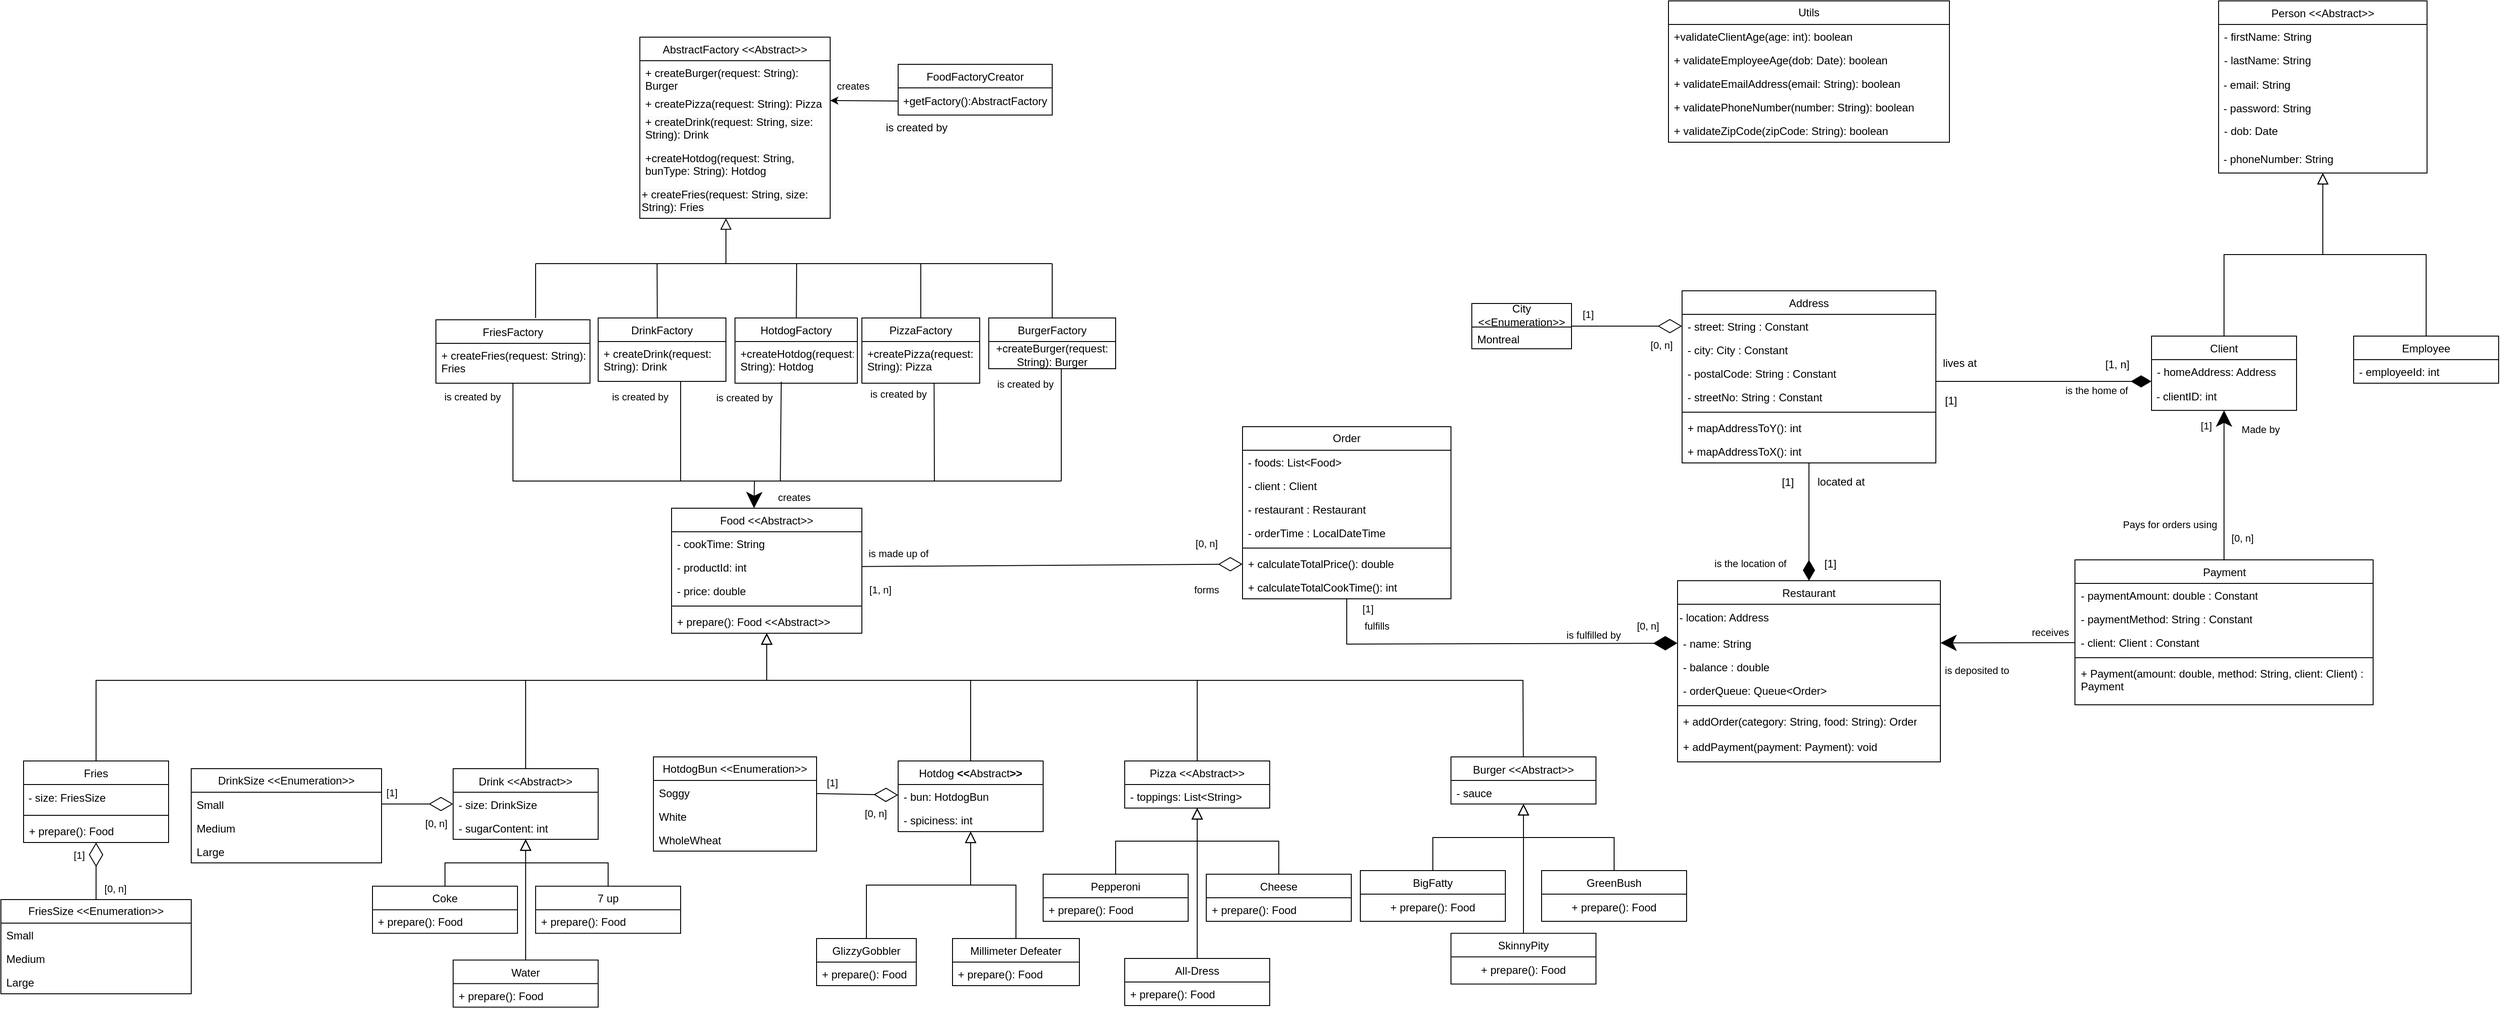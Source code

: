 <mxfile version="24.8.4">
  <diagram id="C5RBs43oDa-KdzZeNtuy" name="Page-1">
    <mxGraphModel dx="3899" dy="738" grid="1" gridSize="10" guides="1" tooltips="1" connect="1" arrows="1" fold="1" page="1" pageScale="1" pageWidth="827" pageHeight="1169" math="0" shadow="0">
      <root>
        <mxCell id="WIyWlLk6GJQsqaUBKTNV-0" />
        <mxCell id="WIyWlLk6GJQsqaUBKTNV-1" parent="WIyWlLk6GJQsqaUBKTNV-0" />
        <mxCell id="zkfFHV4jXpPFQw0GAbJ--0" value="Person &lt;&lt;Abstract&gt;&gt;" style="swimlane;fontStyle=0;align=center;verticalAlign=top;childLayout=stackLayout;horizontal=1;startSize=26;horizontalStack=0;resizeParent=1;resizeLast=0;collapsible=1;marginBottom=0;rounded=0;shadow=0;strokeWidth=1;" parent="WIyWlLk6GJQsqaUBKTNV-1" vertex="1">
          <mxGeometry x="-3" y="10" width="230" height="190" as="geometry">
            <mxRectangle x="230" y="140" width="160" height="26" as="alternateBounds" />
          </mxGeometry>
        </mxCell>
        <mxCell id="zkfFHV4jXpPFQw0GAbJ--1" value="- firstName: String" style="text;align=left;verticalAlign=top;spacingLeft=4;spacingRight=4;overflow=hidden;rotatable=0;points=[[0,0.5],[1,0.5]];portConstraint=eastwest;" parent="zkfFHV4jXpPFQw0GAbJ--0" vertex="1">
          <mxGeometry y="26" width="230" height="26" as="geometry" />
        </mxCell>
        <mxCell id="zkfFHV4jXpPFQw0GAbJ--2" value="- lastName: String" style="text;align=left;verticalAlign=top;spacingLeft=4;spacingRight=4;overflow=hidden;rotatable=0;points=[[0,0.5],[1,0.5]];portConstraint=eastwest;rounded=0;shadow=0;html=0;" parent="zkfFHV4jXpPFQw0GAbJ--0" vertex="1">
          <mxGeometry y="52" width="230" height="26" as="geometry" />
        </mxCell>
        <mxCell id="XoDTWIKJpNxpfKzpVEM2-2" value="&amp;nbsp;- email: String" style="text;html=1;align=left;verticalAlign=middle;whiteSpace=wrap;rounded=0;" parent="zkfFHV4jXpPFQw0GAbJ--0" vertex="1">
          <mxGeometry y="78" width="230" height="30" as="geometry" />
        </mxCell>
        <mxCell id="XoDTWIKJpNxpfKzpVEM2-3" value="&amp;nbsp;- password: String" style="text;html=1;align=left;verticalAlign=middle;whiteSpace=wrap;rounded=0;" parent="zkfFHV4jXpPFQw0GAbJ--0" vertex="1">
          <mxGeometry y="108" width="230" height="22" as="geometry" />
        </mxCell>
        <mxCell id="zkfFHV4jXpPFQw0GAbJ--3" value="- dob: Date" style="text;align=left;verticalAlign=top;spacingLeft=4;spacingRight=4;overflow=hidden;rotatable=0;points=[[0,0.5],[1,0.5]];portConstraint=eastwest;rounded=0;shadow=0;html=0;" parent="zkfFHV4jXpPFQw0GAbJ--0" vertex="1">
          <mxGeometry y="130" width="230" height="30" as="geometry" />
        </mxCell>
        <mxCell id="XoDTWIKJpNxpfKzpVEM2-24" value="&amp;nbsp;- phoneNumber: String" style="text;html=1;align=left;verticalAlign=middle;whiteSpace=wrap;rounded=0;" parent="zkfFHV4jXpPFQw0GAbJ--0" vertex="1">
          <mxGeometry y="160" width="230" height="30" as="geometry" />
        </mxCell>
        <mxCell id="zkfFHV4jXpPFQw0GAbJ--6" value="Client&#xa;" style="swimlane;fontStyle=0;align=center;verticalAlign=top;childLayout=stackLayout;horizontal=1;startSize=26;horizontalStack=0;resizeParent=1;resizeLast=0;collapsible=1;marginBottom=0;rounded=0;shadow=0;strokeWidth=1;" parent="WIyWlLk6GJQsqaUBKTNV-1" vertex="1">
          <mxGeometry x="-77" y="380" width="160" height="82" as="geometry">
            <mxRectangle x="130" y="380" width="160" height="26" as="alternateBounds" />
          </mxGeometry>
        </mxCell>
        <mxCell id="zkfFHV4jXpPFQw0GAbJ--7" value="- homeAddress: Address" style="text;align=left;verticalAlign=top;spacingLeft=4;spacingRight=4;overflow=hidden;rotatable=0;points=[[0,0.5],[1,0.5]];portConstraint=eastwest;" parent="zkfFHV4jXpPFQw0GAbJ--6" vertex="1">
          <mxGeometry y="26" width="160" height="26" as="geometry" />
        </mxCell>
        <mxCell id="XoDTWIKJpNxpfKzpVEM2-16" value="&amp;nbsp;- clientID: int" style="text;html=1;align=left;verticalAlign=middle;whiteSpace=wrap;rounded=0;" parent="zkfFHV4jXpPFQw0GAbJ--6" vertex="1">
          <mxGeometry y="52" width="160" height="30" as="geometry" />
        </mxCell>
        <mxCell id="zkfFHV4jXpPFQw0GAbJ--12" value="" style="endArrow=block;endSize=10;endFill=0;shadow=0;strokeWidth=1;rounded=0;curved=0;edgeStyle=elbowEdgeStyle;elbow=vertical;" parent="WIyWlLk6GJQsqaUBKTNV-1" source="zkfFHV4jXpPFQw0GAbJ--6" target="zkfFHV4jXpPFQw0GAbJ--0" edge="1">
          <mxGeometry width="160" relative="1" as="geometry">
            <mxPoint x="13" y="93" as="sourcePoint" />
            <mxPoint x="13" y="93" as="targetPoint" />
          </mxGeometry>
        </mxCell>
        <mxCell id="zkfFHV4jXpPFQw0GAbJ--13" value="Employee" style="swimlane;fontStyle=0;align=center;verticalAlign=top;childLayout=stackLayout;horizontal=1;startSize=26;horizontalStack=0;resizeParent=1;resizeLast=0;collapsible=1;marginBottom=0;rounded=0;shadow=0;strokeWidth=1;" parent="WIyWlLk6GJQsqaUBKTNV-1" vertex="1">
          <mxGeometry x="146" y="380" width="160" height="52" as="geometry">
            <mxRectangle x="340" y="380" width="170" height="26" as="alternateBounds" />
          </mxGeometry>
        </mxCell>
        <mxCell id="zkfFHV4jXpPFQw0GAbJ--14" value="- employeeId: int" style="text;align=left;verticalAlign=top;spacingLeft=4;spacingRight=4;overflow=hidden;rotatable=0;points=[[0,0.5],[1,0.5]];portConstraint=eastwest;" parent="zkfFHV4jXpPFQw0GAbJ--13" vertex="1">
          <mxGeometry y="26" width="160" height="26" as="geometry" />
        </mxCell>
        <mxCell id="zkfFHV4jXpPFQw0GAbJ--16" value="" style="endArrow=block;endSize=10;endFill=0;shadow=0;strokeWidth=1;rounded=0;curved=0;edgeStyle=elbowEdgeStyle;elbow=vertical;" parent="WIyWlLk6GJQsqaUBKTNV-1" source="zkfFHV4jXpPFQw0GAbJ--13" target="zkfFHV4jXpPFQw0GAbJ--0" edge="1">
          <mxGeometry width="160" relative="1" as="geometry">
            <mxPoint x="23" y="263" as="sourcePoint" />
            <mxPoint x="123" y="161" as="targetPoint" />
          </mxGeometry>
        </mxCell>
        <mxCell id="zkfFHV4jXpPFQw0GAbJ--17" value="Address" style="swimlane;fontStyle=0;align=center;verticalAlign=top;childLayout=stackLayout;horizontal=1;startSize=26;horizontalStack=0;resizeParent=1;resizeLast=0;collapsible=1;marginBottom=0;rounded=0;shadow=0;strokeWidth=1;" parent="WIyWlLk6GJQsqaUBKTNV-1" vertex="1">
          <mxGeometry x="-595" y="330" width="280" height="190" as="geometry">
            <mxRectangle x="550" y="140" width="160" height="26" as="alternateBounds" />
          </mxGeometry>
        </mxCell>
        <mxCell id="zkfFHV4jXpPFQw0GAbJ--18" value="- street: String : Constant" style="text;align=left;verticalAlign=top;spacingLeft=4;spacingRight=4;overflow=hidden;rotatable=0;points=[[0,0.5],[1,0.5]];portConstraint=eastwest;" parent="zkfFHV4jXpPFQw0GAbJ--17" vertex="1">
          <mxGeometry y="26" width="280" height="26" as="geometry" />
        </mxCell>
        <mxCell id="zkfFHV4jXpPFQw0GAbJ--19" value="- city: City : Constant" style="text;align=left;verticalAlign=top;spacingLeft=4;spacingRight=4;overflow=hidden;rotatable=0;points=[[0,0.5],[1,0.5]];portConstraint=eastwest;rounded=0;shadow=0;html=0;" parent="zkfFHV4jXpPFQw0GAbJ--17" vertex="1">
          <mxGeometry y="52" width="280" height="26" as="geometry" />
        </mxCell>
        <mxCell id="zkfFHV4jXpPFQw0GAbJ--21" value="- postalCode: String : Constant" style="text;align=left;verticalAlign=top;spacingLeft=4;spacingRight=4;overflow=hidden;rotatable=0;points=[[0,0.5],[1,0.5]];portConstraint=eastwest;rounded=0;shadow=0;html=0;" parent="zkfFHV4jXpPFQw0GAbJ--17" vertex="1">
          <mxGeometry y="78" width="280" height="26" as="geometry" />
        </mxCell>
        <mxCell id="zkfFHV4jXpPFQw0GAbJ--22" value="- streetNo: String : Constant" style="text;align=left;verticalAlign=top;spacingLeft=4;spacingRight=4;overflow=hidden;rotatable=0;points=[[0,0.5],[1,0.5]];portConstraint=eastwest;rounded=0;shadow=0;html=0;" parent="zkfFHV4jXpPFQw0GAbJ--17" vertex="1">
          <mxGeometry y="104" width="280" height="26" as="geometry" />
        </mxCell>
        <mxCell id="zkfFHV4jXpPFQw0GAbJ--23" value="" style="line;html=1;strokeWidth=1;align=left;verticalAlign=middle;spacingTop=-1;spacingLeft=3;spacingRight=3;rotatable=0;labelPosition=right;points=[];portConstraint=eastwest;" parent="zkfFHV4jXpPFQw0GAbJ--17" vertex="1">
          <mxGeometry y="130" width="280" height="8" as="geometry" />
        </mxCell>
        <mxCell id="zkfFHV4jXpPFQw0GAbJ--24" value="+ mapAddressToY(): int" style="text;align=left;verticalAlign=top;spacingLeft=4;spacingRight=4;overflow=hidden;rotatable=0;points=[[0,0.5],[1,0.5]];portConstraint=eastwest;" parent="zkfFHV4jXpPFQw0GAbJ--17" vertex="1">
          <mxGeometry y="138" width="280" height="26" as="geometry" />
        </mxCell>
        <mxCell id="WuP1_2tCb798RYxcEVrB-0" value="+ mapAddressToX(): int" style="text;align=left;verticalAlign=top;spacingLeft=4;spacingRight=4;overflow=hidden;rotatable=0;points=[[0,0.5],[1,0.5]];portConstraint=eastwest;" parent="zkfFHV4jXpPFQw0GAbJ--17" vertex="1">
          <mxGeometry y="164" width="280" height="26" as="geometry" />
        </mxCell>
        <mxCell id="zkfFHV4jXpPFQw0GAbJ--26" value="" style="endArrow=none;shadow=0;strokeWidth=1;rounded=0;curved=0;endFill=0;edgeStyle=elbowEdgeStyle;elbow=vertical;startSize=20;endSize=20;startArrow=diamondThin;startFill=1;" parent="WIyWlLk6GJQsqaUBKTNV-1" target="zkfFHV4jXpPFQw0GAbJ--21" edge="1">
          <mxGeometry x="0.5" y="41" relative="1" as="geometry">
            <mxPoint x="-77" y="430" as="sourcePoint" />
            <mxPoint x="-257" y="430" as="targetPoint" />
            <mxPoint x="-40" y="32" as="offset" />
          </mxGeometry>
        </mxCell>
        <mxCell id="zkfFHV4jXpPFQw0GAbJ--27" value="[1, n]" style="resizable=0;align=left;verticalAlign=bottom;labelBackgroundColor=none;fontSize=12;" parent="zkfFHV4jXpPFQw0GAbJ--26" connectable="0" vertex="1">
          <mxGeometry x="-1" relative="1" as="geometry">
            <mxPoint x="-53" y="-10" as="offset" />
          </mxGeometry>
        </mxCell>
        <mxCell id="zkfFHV4jXpPFQw0GAbJ--28" value="[1]" style="resizable=0;align=right;verticalAlign=bottom;labelBackgroundColor=none;fontSize=12;" parent="zkfFHV4jXpPFQw0GAbJ--26" connectable="0" vertex="1">
          <mxGeometry x="1" relative="1" as="geometry">
            <mxPoint x="25" y="30" as="offset" />
          </mxGeometry>
        </mxCell>
        <mxCell id="zkfFHV4jXpPFQw0GAbJ--29" value="lives at" style="text;html=1;resizable=0;points=[];;align=center;verticalAlign=middle;labelBackgroundColor=none;rounded=0;shadow=0;strokeWidth=1;fontSize=12;" parent="zkfFHV4jXpPFQw0GAbJ--26" vertex="1" connectable="0">
          <mxGeometry x="0.5" y="49" relative="1" as="geometry">
            <mxPoint x="-34" y="-69" as="offset" />
          </mxGeometry>
        </mxCell>
        <mxCell id="WuP1_2tCb798RYxcEVrB-6" value="is the home of" style="edgeLabel;html=1;align=center;verticalAlign=middle;resizable=0;points=[];" parent="zkfFHV4jXpPFQw0GAbJ--26" vertex="1" connectable="0">
          <mxGeometry x="0.122" y="-2" relative="1" as="geometry">
            <mxPoint x="72" y="12" as="offset" />
          </mxGeometry>
        </mxCell>
        <mxCell id="XoDTWIKJpNxpfKzpVEM2-7" value="&lt;span style=&quot;font-weight: normal;&quot;&gt;Payment&lt;/span&gt;" style="swimlane;fontStyle=1;align=center;verticalAlign=top;childLayout=stackLayout;horizontal=1;startSize=26;horizontalStack=0;resizeParent=1;resizeParentMax=0;resizeLast=0;collapsible=1;marginBottom=0;whiteSpace=wrap;html=1;" parent="WIyWlLk6GJQsqaUBKTNV-1" vertex="1">
          <mxGeometry x="-161.5" y="627" width="329" height="160" as="geometry" />
        </mxCell>
        <mxCell id="XoDTWIKJpNxpfKzpVEM2-8" value="- paymentAmount: double : Constant" style="text;strokeColor=none;fillColor=none;align=left;verticalAlign=top;spacingLeft=4;spacingRight=4;overflow=hidden;rotatable=0;points=[[0,0.5],[1,0.5]];portConstraint=eastwest;whiteSpace=wrap;html=1;" parent="XoDTWIKJpNxpfKzpVEM2-7" vertex="1">
          <mxGeometry y="26" width="329" height="26" as="geometry" />
        </mxCell>
        <mxCell id="WuP1_2tCb798RYxcEVrB-2" value="- paymentMethod: String : Constant" style="text;strokeColor=none;fillColor=none;align=left;verticalAlign=top;spacingLeft=4;spacingRight=4;overflow=hidden;rotatable=0;points=[[0,0.5],[1,0.5]];portConstraint=eastwest;whiteSpace=wrap;html=1;" parent="XoDTWIKJpNxpfKzpVEM2-7" vertex="1">
          <mxGeometry y="52" width="329" height="26" as="geometry" />
        </mxCell>
        <mxCell id="WuP1_2tCb798RYxcEVrB-3" value="- client: Client : Constant" style="text;strokeColor=none;fillColor=none;align=left;verticalAlign=top;spacingLeft=4;spacingRight=4;overflow=hidden;rotatable=0;points=[[0,0.5],[1,0.5]];portConstraint=eastwest;whiteSpace=wrap;html=1;" parent="XoDTWIKJpNxpfKzpVEM2-7" vertex="1">
          <mxGeometry y="78" width="329" height="26" as="geometry" />
        </mxCell>
        <mxCell id="XoDTWIKJpNxpfKzpVEM2-9" value="" style="line;strokeWidth=1;fillColor=none;align=left;verticalAlign=middle;spacingTop=-1;spacingLeft=3;spacingRight=3;rotatable=0;labelPosition=right;points=[];portConstraint=eastwest;strokeColor=inherit;" parent="XoDTWIKJpNxpfKzpVEM2-7" vertex="1">
          <mxGeometry y="104" width="329" height="8" as="geometry" />
        </mxCell>
        <mxCell id="XoDTWIKJpNxpfKzpVEM2-10" value="+ Payment(amount: double, method: String, client: Client) : Payment" style="text;strokeColor=none;fillColor=none;align=left;verticalAlign=top;spacingLeft=4;spacingRight=4;overflow=hidden;rotatable=0;points=[[0,0.5],[1,0.5]];portConstraint=eastwest;whiteSpace=wrap;html=1;" parent="XoDTWIKJpNxpfKzpVEM2-7" vertex="1">
          <mxGeometry y="112" width="329" height="48" as="geometry" />
        </mxCell>
        <mxCell id="XoDTWIKJpNxpfKzpVEM2-14" value="" style="endArrow=classic;html=1;rounded=0;entryX=0.5;entryY=1;entryDx=0;entryDy=0;endSize=15;" parent="WIyWlLk6GJQsqaUBKTNV-1" source="XoDTWIKJpNxpfKzpVEM2-7" target="zkfFHV4jXpPFQw0GAbJ--6" edge="1">
          <mxGeometry width="50" height="50" relative="1" as="geometry">
            <mxPoint x="-7" y="630" as="sourcePoint" />
            <mxPoint x="2.078" y="502" as="targetPoint" />
          </mxGeometry>
        </mxCell>
        <mxCell id="WuP1_2tCb798RYxcEVrB-4" value="[0, n]" style="edgeLabel;html=1;align=center;verticalAlign=middle;resizable=0;points=[];" parent="XoDTWIKJpNxpfKzpVEM2-14" vertex="1" connectable="0">
          <mxGeometry x="-0.744" y="-1" relative="1" as="geometry">
            <mxPoint x="19" y="-3" as="offset" />
          </mxGeometry>
        </mxCell>
        <mxCell id="WuP1_2tCb798RYxcEVrB-5" value="[1]" style="edgeLabel;html=1;align=center;verticalAlign=middle;resizable=0;points=[];" parent="XoDTWIKJpNxpfKzpVEM2-14" vertex="1" connectable="0">
          <mxGeometry x="0.616" y="-1" relative="1" as="geometry">
            <mxPoint x="-21" y="-15" as="offset" />
          </mxGeometry>
        </mxCell>
        <mxCell id="WuP1_2tCb798RYxcEVrB-7" value="Pays for orders using" style="edgeLabel;html=1;align=center;verticalAlign=middle;resizable=0;points=[];" parent="XoDTWIKJpNxpfKzpVEM2-14" vertex="1" connectable="0">
          <mxGeometry x="0.064" relative="1" as="geometry">
            <mxPoint x="-60" y="49" as="offset" />
          </mxGeometry>
        </mxCell>
        <mxCell id="WuP1_2tCb798RYxcEVrB-8" value="Made by" style="edgeLabel;html=1;align=center;verticalAlign=middle;resizable=0;points=[];" parent="XoDTWIKJpNxpfKzpVEM2-14" vertex="1" connectable="0">
          <mxGeometry x="0.358" relative="1" as="geometry">
            <mxPoint x="40" y="-32" as="offset" />
          </mxGeometry>
        </mxCell>
        <mxCell id="XoDTWIKJpNxpfKzpVEM2-19" value="&lt;span style=&quot;font-weight: normal;&quot;&gt;Restaurant&lt;/span&gt;" style="swimlane;fontStyle=1;align=center;verticalAlign=top;childLayout=stackLayout;horizontal=1;startSize=26;horizontalStack=0;resizeParent=1;resizeParentMax=0;resizeLast=0;collapsible=1;marginBottom=0;whiteSpace=wrap;html=1;" parent="WIyWlLk6GJQsqaUBKTNV-1" vertex="1">
          <mxGeometry x="-600" y="650" width="290" height="200" as="geometry" />
        </mxCell>
        <mxCell id="XoDTWIKJpNxpfKzpVEM2-23" value="- location: Address" style="text;html=1;align=left;verticalAlign=middle;whiteSpace=wrap;rounded=0;" parent="XoDTWIKJpNxpfKzpVEM2-19" vertex="1">
          <mxGeometry y="26" width="290" height="30" as="geometry" />
        </mxCell>
        <mxCell id="XoDTWIKJpNxpfKzpVEM2-20" value="- name: String&lt;div&gt;&lt;br&gt;&lt;/div&gt;" style="text;strokeColor=none;fillColor=none;align=left;verticalAlign=top;spacingLeft=4;spacingRight=4;overflow=hidden;rotatable=0;points=[[0,0.5],[1,0.5]];portConstraint=eastwest;whiteSpace=wrap;html=1;" parent="XoDTWIKJpNxpfKzpVEM2-19" vertex="1">
          <mxGeometry y="56" width="290" height="26" as="geometry" />
        </mxCell>
        <mxCell id="WuP1_2tCb798RYxcEVrB-16" value="- balance : double" style="text;strokeColor=none;fillColor=none;align=left;verticalAlign=top;spacingLeft=4;spacingRight=4;overflow=hidden;rotatable=0;points=[[0,0.5],[1,0.5]];portConstraint=eastwest;whiteSpace=wrap;html=1;" parent="XoDTWIKJpNxpfKzpVEM2-19" vertex="1">
          <mxGeometry y="82" width="290" height="26" as="geometry" />
        </mxCell>
        <mxCell id="WuP1_2tCb798RYxcEVrB-1" value="- orderQueue: Queue&amp;lt;Order&amp;gt;" style="text;strokeColor=none;fillColor=none;align=left;verticalAlign=top;spacingLeft=4;spacingRight=4;overflow=hidden;rotatable=0;points=[[0,0.5],[1,0.5]];portConstraint=eastwest;whiteSpace=wrap;html=1;" parent="XoDTWIKJpNxpfKzpVEM2-19" vertex="1">
          <mxGeometry y="108" width="290" height="26" as="geometry" />
        </mxCell>
        <mxCell id="XoDTWIKJpNxpfKzpVEM2-21" value="" style="line;strokeWidth=1;fillColor=none;align=left;verticalAlign=middle;spacingTop=-1;spacingLeft=3;spacingRight=3;rotatable=0;labelPosition=right;points=[];portConstraint=eastwest;strokeColor=inherit;" parent="XoDTWIKJpNxpfKzpVEM2-19" vertex="1">
          <mxGeometry y="134" width="290" height="8" as="geometry" />
        </mxCell>
        <mxCell id="XoDTWIKJpNxpfKzpVEM2-22" value="+ addOrder(category: String, food: String): Order" style="text;strokeColor=none;fillColor=none;align=left;verticalAlign=top;spacingLeft=4;spacingRight=4;overflow=hidden;rotatable=0;points=[[0,0.5],[1,0.5]];portConstraint=eastwest;whiteSpace=wrap;html=1;" parent="XoDTWIKJpNxpfKzpVEM2-19" vertex="1">
          <mxGeometry y="142" width="290" height="28" as="geometry" />
        </mxCell>
        <mxCell id="WuP1_2tCb798RYxcEVrB-17" value="+ addPayment(payment: Payment): void" style="text;strokeColor=none;fillColor=none;align=left;verticalAlign=top;spacingLeft=4;spacingRight=4;overflow=hidden;rotatable=0;points=[[0,0.5],[1,0.5]];portConstraint=eastwest;whiteSpace=wrap;html=1;" parent="XoDTWIKJpNxpfKzpVEM2-19" vertex="1">
          <mxGeometry y="170" width="290" height="30" as="geometry" />
        </mxCell>
        <mxCell id="XoDTWIKJpNxpfKzpVEM2-28" value="" style="endArrow=none;shadow=0;strokeWidth=1;rounded=0;curved=0;endFill=0;edgeStyle=elbowEdgeStyle;elbow=vertical;exitX=0.5;exitY=0;exitDx=0;exitDy=0;entryX=0.5;entryY=1;entryDx=0;entryDy=0;endSize=6;startArrow=diamondThin;startFill=1;targetPerimeterSpacing=0;startSize=20;" parent="WIyWlLk6GJQsqaUBKTNV-1" source="XoDTWIKJpNxpfKzpVEM2-19" target="zkfFHV4jXpPFQw0GAbJ--17" edge="1">
          <mxGeometry x="0.5" y="41" relative="1" as="geometry">
            <mxPoint x="-237" y="610.41" as="sourcePoint" />
            <mxPoint x="-417" y="610.41" as="targetPoint" />
            <mxPoint x="-40" y="32" as="offset" />
          </mxGeometry>
        </mxCell>
        <mxCell id="XoDTWIKJpNxpfKzpVEM2-29" value="[1]" style="resizable=0;align=left;verticalAlign=bottom;labelBackgroundColor=none;fontSize=12;" parent="XoDTWIKJpNxpfKzpVEM2-28" connectable="0" vertex="1">
          <mxGeometry x="-1" relative="1" as="geometry">
            <mxPoint x="15" y="-10" as="offset" />
          </mxGeometry>
        </mxCell>
        <mxCell id="XoDTWIKJpNxpfKzpVEM2-30" value="[1]" style="resizable=0;align=right;verticalAlign=bottom;labelBackgroundColor=none;fontSize=12;" parent="XoDTWIKJpNxpfKzpVEM2-28" connectable="0" vertex="1">
          <mxGeometry x="1" relative="1" as="geometry">
            <mxPoint x="-15" y="30" as="offset" />
          </mxGeometry>
        </mxCell>
        <mxCell id="XoDTWIKJpNxpfKzpVEM2-31" value="located at" style="text;html=1;resizable=0;points=[];;align=center;verticalAlign=middle;labelBackgroundColor=none;rounded=0;shadow=0;strokeWidth=1;fontSize=12;" parent="XoDTWIKJpNxpfKzpVEM2-28" connectable="0" vertex="1">
          <mxGeometry x="0.5" y="49" relative="1" as="geometry">
            <mxPoint x="84" y="-12" as="offset" />
          </mxGeometry>
        </mxCell>
        <mxCell id="WuP1_2tCb798RYxcEVrB-9" value="is the location of" style="edgeLabel;html=1;align=center;verticalAlign=middle;resizable=0;points=[];" parent="XoDTWIKJpNxpfKzpVEM2-28" vertex="1" connectable="0">
          <mxGeometry x="-0.444" relative="1" as="geometry">
            <mxPoint x="-65" y="17" as="offset" />
          </mxGeometry>
        </mxCell>
        <mxCell id="XoDTWIKJpNxpfKzpVEM2-32" value="&lt;span style=&quot;font-weight: normal;&quot;&gt;BurgerFactory&lt;/span&gt;" style="swimlane;fontStyle=1;align=center;verticalAlign=top;childLayout=stackLayout;horizontal=1;startSize=26;horizontalStack=0;resizeParent=1;resizeParentMax=0;resizeLast=0;collapsible=1;marginBottom=0;whiteSpace=wrap;html=1;" parent="WIyWlLk6GJQsqaUBKTNV-1" vertex="1">
          <mxGeometry x="-1360" y="360" width="140" height="56" as="geometry" />
        </mxCell>
        <mxCell id="XoDTWIKJpNxpfKzpVEM2-281" value="&lt;span style=&quot;text-align: left;&quot;&gt;+createBurger(request: String): Burger&lt;/span&gt;" style="text;html=1;align=center;verticalAlign=middle;whiteSpace=wrap;rounded=0;" parent="XoDTWIKJpNxpfKzpVEM2-32" vertex="1">
          <mxGeometry y="26" width="140" height="30" as="geometry" />
        </mxCell>
        <mxCell id="XoDTWIKJpNxpfKzpVEM2-47" value="&lt;span style=&quot;font-weight: normal;&quot;&gt;BigFatty&lt;/span&gt;" style="swimlane;fontStyle=1;align=center;verticalAlign=top;childLayout=stackLayout;horizontal=1;startSize=26;horizontalStack=0;resizeParent=1;resizeParentMax=0;resizeLast=0;collapsible=1;marginBottom=0;whiteSpace=wrap;html=1;" parent="WIyWlLk6GJQsqaUBKTNV-1" vertex="1">
          <mxGeometry x="-950" y="970" width="160" height="56" as="geometry" />
        </mxCell>
        <mxCell id="XoDTWIKJpNxpfKzpVEM2-277" value="&lt;span style=&quot;text-align: left;&quot;&gt;+ prepare(): Food&lt;/span&gt;" style="text;html=1;align=center;verticalAlign=middle;whiteSpace=wrap;rounded=0;" parent="XoDTWIKJpNxpfKzpVEM2-47" vertex="1">
          <mxGeometry y="26" width="160" height="30" as="geometry" />
        </mxCell>
        <mxCell id="XoDTWIKJpNxpfKzpVEM2-51" value="&lt;span style=&quot;font-weight: normal;&quot;&gt;GreenBush&lt;/span&gt;" style="swimlane;fontStyle=1;align=center;verticalAlign=top;childLayout=stackLayout;horizontal=1;startSize=26;horizontalStack=0;resizeParent=1;resizeParentMax=0;resizeLast=0;collapsible=1;marginBottom=0;whiteSpace=wrap;html=1;" parent="WIyWlLk6GJQsqaUBKTNV-1" vertex="1">
          <mxGeometry x="-750" y="970" width="160" height="56" as="geometry" />
        </mxCell>
        <mxCell id="XoDTWIKJpNxpfKzpVEM2-279" value="&lt;span style=&quot;text-align: left;&quot;&gt;+ prepare(): Food&lt;/span&gt;" style="text;html=1;align=center;verticalAlign=middle;whiteSpace=wrap;rounded=0;" parent="XoDTWIKJpNxpfKzpVEM2-51" vertex="1">
          <mxGeometry y="26" width="160" height="30" as="geometry" />
        </mxCell>
        <mxCell id="XoDTWIKJpNxpfKzpVEM2-55" value="&lt;span style=&quot;font-weight: normal;&quot;&gt;SkinnyPity&lt;/span&gt;" style="swimlane;fontStyle=1;align=center;verticalAlign=top;childLayout=stackLayout;horizontal=1;startSize=26;horizontalStack=0;resizeParent=1;resizeParentMax=0;resizeLast=0;collapsible=1;marginBottom=0;whiteSpace=wrap;html=1;" parent="WIyWlLk6GJQsqaUBKTNV-1" vertex="1">
          <mxGeometry x="-850" y="1039.25" width="160" height="56" as="geometry" />
        </mxCell>
        <mxCell id="XoDTWIKJpNxpfKzpVEM2-278" value="&lt;span style=&quot;text-align: left;&quot;&gt;+ prepare(): Food&lt;/span&gt;" style="text;html=1;align=center;verticalAlign=middle;whiteSpace=wrap;rounded=0;" parent="XoDTWIKJpNxpfKzpVEM2-55" vertex="1">
          <mxGeometry y="26" width="160" height="30" as="geometry" />
        </mxCell>
        <mxCell id="XoDTWIKJpNxpfKzpVEM2-91" value="&lt;span style=&quot;font-weight: normal;&quot;&gt;PizzaFactory&lt;/span&gt;" style="swimlane;fontStyle=1;align=center;verticalAlign=top;childLayout=stackLayout;horizontal=1;startSize=26;horizontalStack=0;resizeParent=1;resizeParentMax=0;resizeLast=0;collapsible=1;marginBottom=0;whiteSpace=wrap;html=1;" parent="WIyWlLk6GJQsqaUBKTNV-1" vertex="1">
          <mxGeometry x="-1500" y="360" width="130" height="72" as="geometry" />
        </mxCell>
        <mxCell id="XoDTWIKJpNxpfKzpVEM2-93" value="+createPizza(request: String): Pizza" style="text;strokeColor=none;fillColor=none;align=left;verticalAlign=top;spacingLeft=4;spacingRight=4;overflow=hidden;rotatable=0;points=[[0,0.5],[1,0.5]];portConstraint=eastwest;whiteSpace=wrap;html=1;" parent="XoDTWIKJpNxpfKzpVEM2-91" vertex="1">
          <mxGeometry y="26" width="130" height="46" as="geometry" />
        </mxCell>
        <mxCell id="XoDTWIKJpNxpfKzpVEM2-94" value="&lt;span style=&quot;font-weight: normal;&quot;&gt;Pizza &amp;lt;&amp;lt;Abstract&amp;gt;&amp;gt;&lt;/span&gt;" style="swimlane;fontStyle=1;align=center;verticalAlign=top;childLayout=stackLayout;horizontal=1;startSize=26;horizontalStack=0;resizeParent=1;resizeParentMax=0;resizeLast=0;collapsible=1;marginBottom=0;whiteSpace=wrap;html=1;" parent="WIyWlLk6GJQsqaUBKTNV-1" vertex="1">
          <mxGeometry x="-1210" y="849" width="160" height="52" as="geometry" />
        </mxCell>
        <mxCell id="WuP1_2tCb798RYxcEVrB-111" value="- toppings: List&amp;lt;String&amp;gt;" style="text;strokeColor=none;fillColor=none;align=left;verticalAlign=top;spacingLeft=4;spacingRight=4;overflow=hidden;rotatable=0;points=[[0,0.5],[1,0.5]];portConstraint=eastwest;whiteSpace=wrap;html=1;" parent="XoDTWIKJpNxpfKzpVEM2-94" vertex="1">
          <mxGeometry y="26" width="160" height="26" as="geometry" />
        </mxCell>
        <mxCell id="XoDTWIKJpNxpfKzpVEM2-98" value="&lt;span style=&quot;font-weight: normal;&quot;&gt;Pepperoni&lt;/span&gt;" style="swimlane;fontStyle=1;align=center;verticalAlign=top;childLayout=stackLayout;horizontal=1;startSize=26;horizontalStack=0;resizeParent=1;resizeParentMax=0;resizeLast=0;collapsible=1;marginBottom=0;whiteSpace=wrap;html=1;" parent="WIyWlLk6GJQsqaUBKTNV-1" vertex="1">
          <mxGeometry x="-1300" y="974" width="160" height="52" as="geometry" />
        </mxCell>
        <mxCell id="WuP1_2tCb798RYxcEVrB-72" value="+ prepare(): Food" style="text;strokeColor=none;fillColor=none;align=left;verticalAlign=top;spacingLeft=4;spacingRight=4;overflow=hidden;rotatable=0;points=[[0,0.5],[1,0.5]];portConstraint=eastwest;whiteSpace=wrap;html=1;" parent="XoDTWIKJpNxpfKzpVEM2-98" vertex="1">
          <mxGeometry y="26" width="160" height="26" as="geometry" />
        </mxCell>
        <mxCell id="XoDTWIKJpNxpfKzpVEM2-102" value="&lt;span style=&quot;font-weight: normal;&quot;&gt;Cheese&lt;/span&gt;" style="swimlane;fontStyle=1;align=center;verticalAlign=top;childLayout=stackLayout;horizontal=1;startSize=26;horizontalStack=0;resizeParent=1;resizeParentMax=0;resizeLast=0;collapsible=1;marginBottom=0;whiteSpace=wrap;html=1;" parent="WIyWlLk6GJQsqaUBKTNV-1" vertex="1">
          <mxGeometry x="-1120" y="974" width="160" height="52" as="geometry" />
        </mxCell>
        <mxCell id="WuP1_2tCb798RYxcEVrB-73" value="+ prepare(): Food" style="text;strokeColor=none;fillColor=none;align=left;verticalAlign=top;spacingLeft=4;spacingRight=4;overflow=hidden;rotatable=0;points=[[0,0.5],[1,0.5]];portConstraint=eastwest;whiteSpace=wrap;html=1;" parent="XoDTWIKJpNxpfKzpVEM2-102" vertex="1">
          <mxGeometry y="26" width="160" height="26" as="geometry" />
        </mxCell>
        <mxCell id="XoDTWIKJpNxpfKzpVEM2-106" value="&lt;span style=&quot;font-weight: normal;&quot;&gt;All-Dress&lt;/span&gt;" style="swimlane;fontStyle=1;align=center;verticalAlign=top;childLayout=stackLayout;horizontal=1;startSize=26;horizontalStack=0;resizeParent=1;resizeParentMax=0;resizeLast=0;collapsible=1;marginBottom=0;whiteSpace=wrap;html=1;" parent="WIyWlLk6GJQsqaUBKTNV-1" vertex="1">
          <mxGeometry x="-1210" y="1067" width="160" height="52" as="geometry" />
        </mxCell>
        <mxCell id="WuP1_2tCb798RYxcEVrB-71" value="+ prepare(): Food" style="text;strokeColor=none;fillColor=none;align=left;verticalAlign=top;spacingLeft=4;spacingRight=4;overflow=hidden;rotatable=0;points=[[0,0.5],[1,0.5]];portConstraint=eastwest;whiteSpace=wrap;html=1;" parent="XoDTWIKJpNxpfKzpVEM2-106" vertex="1">
          <mxGeometry y="26" width="160" height="26" as="geometry" />
        </mxCell>
        <mxCell id="XoDTWIKJpNxpfKzpVEM2-114" value="&lt;span style=&quot;font-weight: normal;&quot;&gt;HotdogFactory&lt;/span&gt;" style="swimlane;fontStyle=1;align=center;verticalAlign=top;childLayout=stackLayout;horizontal=1;startSize=26;horizontalStack=0;resizeParent=1;resizeParentMax=0;resizeLast=0;collapsible=1;marginBottom=0;whiteSpace=wrap;html=1;" parent="WIyWlLk6GJQsqaUBKTNV-1" vertex="1">
          <mxGeometry x="-1640" y="360" width="135" height="72" as="geometry" />
        </mxCell>
        <mxCell id="XoDTWIKJpNxpfKzpVEM2-116" value="+createHotdog(request: String): Hotdog" style="text;strokeColor=none;fillColor=none;align=left;verticalAlign=top;spacingLeft=4;spacingRight=4;overflow=hidden;rotatable=0;points=[[0,0.5],[1,0.5]];portConstraint=eastwest;whiteSpace=wrap;html=1;" parent="XoDTWIKJpNxpfKzpVEM2-114" vertex="1">
          <mxGeometry y="26" width="135" height="46" as="geometry" />
        </mxCell>
        <mxCell id="XoDTWIKJpNxpfKzpVEM2-121" value="&lt;span style=&quot;font-weight: normal;&quot;&gt;GlizzyGobbler&lt;/span&gt;" style="swimlane;fontStyle=1;align=center;verticalAlign=top;childLayout=stackLayout;horizontal=1;startSize=26;horizontalStack=0;resizeParent=1;resizeParentMax=0;resizeLast=0;collapsible=1;marginBottom=0;whiteSpace=wrap;html=1;" parent="WIyWlLk6GJQsqaUBKTNV-1" vertex="1">
          <mxGeometry x="-1550" y="1045" width="110" height="52" as="geometry" />
        </mxCell>
        <mxCell id="WuP1_2tCb798RYxcEVrB-69" value="+ prepare(): Food" style="text;strokeColor=none;fillColor=none;align=left;verticalAlign=top;spacingLeft=4;spacingRight=4;overflow=hidden;rotatable=0;points=[[0,0.5],[1,0.5]];portConstraint=eastwest;whiteSpace=wrap;html=1;" parent="XoDTWIKJpNxpfKzpVEM2-121" vertex="1">
          <mxGeometry y="26" width="110" height="26" as="geometry" />
        </mxCell>
        <mxCell id="XoDTWIKJpNxpfKzpVEM2-125" value="&lt;span style=&quot;font-weight: normal;&quot;&gt;Millimeter Defeater&lt;/span&gt;" style="swimlane;fontStyle=1;align=center;verticalAlign=top;childLayout=stackLayout;horizontal=1;startSize=26;horizontalStack=0;resizeParent=1;resizeParentMax=0;resizeLast=0;collapsible=1;marginBottom=0;whiteSpace=wrap;html=1;" parent="WIyWlLk6GJQsqaUBKTNV-1" vertex="1">
          <mxGeometry x="-1400" y="1045" width="140" height="52" as="geometry" />
        </mxCell>
        <mxCell id="WuP1_2tCb798RYxcEVrB-70" value="+ prepare(): Food" style="text;strokeColor=none;fillColor=none;align=left;verticalAlign=top;spacingLeft=4;spacingRight=4;overflow=hidden;rotatable=0;points=[[0,0.5],[1,0.5]];portConstraint=eastwest;whiteSpace=wrap;html=1;" parent="XoDTWIKJpNxpfKzpVEM2-125" vertex="1">
          <mxGeometry y="26" width="140" height="26" as="geometry" />
        </mxCell>
        <mxCell id="XoDTWIKJpNxpfKzpVEM2-137" value="&lt;span style=&quot;font-weight: normal;&quot;&gt;DrinkFactory&lt;/span&gt;" style="swimlane;fontStyle=1;align=center;verticalAlign=top;childLayout=stackLayout;horizontal=1;startSize=26;horizontalStack=0;resizeParent=1;resizeParentMax=0;resizeLast=0;collapsible=1;marginBottom=0;whiteSpace=wrap;html=1;" parent="WIyWlLk6GJQsqaUBKTNV-1" vertex="1">
          <mxGeometry x="-1791" y="360" width="141" height="70" as="geometry" />
        </mxCell>
        <mxCell id="XoDTWIKJpNxpfKzpVEM2-139" value="+ createDrink(request: String): Drink" style="text;strokeColor=none;fillColor=none;align=left;verticalAlign=top;spacingLeft=4;spacingRight=4;overflow=hidden;rotatable=0;points=[[0,0.5],[1,0.5]];portConstraint=eastwest;whiteSpace=wrap;html=1;" parent="XoDTWIKJpNxpfKzpVEM2-137" vertex="1">
          <mxGeometry y="26" width="141" height="44" as="geometry" />
        </mxCell>
        <mxCell id="XoDTWIKJpNxpfKzpVEM2-140" value="&lt;span style=&quot;font-weight: normal;&quot;&gt;Drink &amp;lt;&amp;lt;Abstract&amp;gt;&amp;gt;&lt;/span&gt;" style="swimlane;fontStyle=1;align=center;verticalAlign=top;childLayout=stackLayout;horizontal=1;startSize=26;horizontalStack=0;resizeParent=1;resizeParentMax=0;resizeLast=0;collapsible=1;marginBottom=0;whiteSpace=wrap;html=1;" parent="WIyWlLk6GJQsqaUBKTNV-1" vertex="1">
          <mxGeometry x="-1951" y="857.5" width="160" height="78" as="geometry" />
        </mxCell>
        <mxCell id="WuP1_2tCb798RYxcEVrB-51" value="- size: DrinkSize" style="text;strokeColor=none;fillColor=none;align=left;verticalAlign=top;spacingLeft=4;spacingRight=4;overflow=hidden;rotatable=0;points=[[0,0.5],[1,0.5]];portConstraint=eastwest;whiteSpace=wrap;html=1;" parent="XoDTWIKJpNxpfKzpVEM2-140" vertex="1">
          <mxGeometry y="26" width="160" height="26" as="geometry" />
        </mxCell>
        <mxCell id="WuP1_2tCb798RYxcEVrB-79" value="- sugarContent: int" style="text;strokeColor=none;fillColor=none;align=left;verticalAlign=top;spacingLeft=4;spacingRight=4;overflow=hidden;rotatable=0;points=[[0,0.5],[1,0.5]];portConstraint=eastwest;whiteSpace=wrap;html=1;" parent="XoDTWIKJpNxpfKzpVEM2-140" vertex="1">
          <mxGeometry y="52" width="160" height="26" as="geometry" />
        </mxCell>
        <mxCell id="XoDTWIKJpNxpfKzpVEM2-144" value="&lt;span style=&quot;font-weight: normal;&quot;&gt;Coke&lt;/span&gt;" style="swimlane;fontStyle=1;align=center;verticalAlign=top;childLayout=stackLayout;horizontal=1;startSize=26;horizontalStack=0;resizeParent=1;resizeParentMax=0;resizeLast=0;collapsible=1;marginBottom=0;whiteSpace=wrap;html=1;" parent="WIyWlLk6GJQsqaUBKTNV-1" vertex="1">
          <mxGeometry x="-2040" y="987.25" width="160" height="52" as="geometry" />
        </mxCell>
        <mxCell id="WuP1_2tCb798RYxcEVrB-76" value="+ prepare(): Food" style="text;strokeColor=none;fillColor=none;align=left;verticalAlign=top;spacingLeft=4;spacingRight=4;overflow=hidden;rotatable=0;points=[[0,0.5],[1,0.5]];portConstraint=eastwest;whiteSpace=wrap;html=1;" parent="XoDTWIKJpNxpfKzpVEM2-144" vertex="1">
          <mxGeometry y="26" width="160" height="26" as="geometry" />
        </mxCell>
        <mxCell id="XoDTWIKJpNxpfKzpVEM2-148" value="&lt;span style=&quot;font-weight: normal;&quot;&gt;7 up&lt;/span&gt;" style="swimlane;fontStyle=1;align=center;verticalAlign=top;childLayout=stackLayout;horizontal=1;startSize=26;horizontalStack=0;resizeParent=1;resizeParentMax=0;resizeLast=0;collapsible=1;marginBottom=0;whiteSpace=wrap;html=1;" parent="WIyWlLk6GJQsqaUBKTNV-1" vertex="1">
          <mxGeometry x="-1860" y="987.25" width="160" height="52" as="geometry" />
        </mxCell>
        <mxCell id="WuP1_2tCb798RYxcEVrB-74" value="+ prepare(): Food" style="text;strokeColor=none;fillColor=none;align=left;verticalAlign=top;spacingLeft=4;spacingRight=4;overflow=hidden;rotatable=0;points=[[0,0.5],[1,0.5]];portConstraint=eastwest;whiteSpace=wrap;html=1;" parent="XoDTWIKJpNxpfKzpVEM2-148" vertex="1">
          <mxGeometry y="26" width="160" height="26" as="geometry" />
        </mxCell>
        <mxCell id="XoDTWIKJpNxpfKzpVEM2-152" value="&lt;span style=&quot;font-weight: normal;&quot;&gt;Water&lt;/span&gt;" style="swimlane;fontStyle=1;align=center;verticalAlign=top;childLayout=stackLayout;horizontal=1;startSize=26;horizontalStack=0;resizeParent=1;resizeParentMax=0;resizeLast=0;collapsible=1;marginBottom=0;whiteSpace=wrap;html=1;" parent="WIyWlLk6GJQsqaUBKTNV-1" vertex="1">
          <mxGeometry x="-1951" y="1068.75" width="160" height="52" as="geometry" />
        </mxCell>
        <mxCell id="WuP1_2tCb798RYxcEVrB-75" value="+ prepare(): Food" style="text;strokeColor=none;fillColor=none;align=left;verticalAlign=top;spacingLeft=4;spacingRight=4;overflow=hidden;rotatable=0;points=[[0,0.5],[1,0.5]];portConstraint=eastwest;whiteSpace=wrap;html=1;" parent="XoDTWIKJpNxpfKzpVEM2-152" vertex="1">
          <mxGeometry y="26" width="160" height="26" as="geometry" />
        </mxCell>
        <mxCell id="XoDTWIKJpNxpfKzpVEM2-160" value="&lt;span style=&quot;font-weight: normal;&quot;&gt;FriesFactory&lt;/span&gt;" style="swimlane;fontStyle=1;align=center;verticalAlign=top;childLayout=stackLayout;horizontal=1;startSize=26;horizontalStack=0;resizeParent=1;resizeParentMax=0;resizeLast=0;collapsible=1;marginBottom=0;whiteSpace=wrap;html=1;" parent="WIyWlLk6GJQsqaUBKTNV-1" vertex="1">
          <mxGeometry x="-1970" y="362" width="170" height="70" as="geometry" />
        </mxCell>
        <mxCell id="XoDTWIKJpNxpfKzpVEM2-162" value="+ createFries(request: String): Fries" style="text;strokeColor=none;fillColor=none;align=left;verticalAlign=top;spacingLeft=4;spacingRight=4;overflow=hidden;rotatable=0;points=[[0,0.5],[1,0.5]];portConstraint=eastwest;whiteSpace=wrap;html=1;" parent="XoDTWIKJpNxpfKzpVEM2-160" vertex="1">
          <mxGeometry y="26" width="170" height="44" as="geometry" />
        </mxCell>
        <mxCell id="XoDTWIKJpNxpfKzpVEM2-163" value="&lt;span style=&quot;font-weight: normal;&quot;&gt;Fries &lt;br&gt;&lt;/span&gt;" style="swimlane;fontStyle=1;align=center;verticalAlign=top;childLayout=stackLayout;horizontal=1;startSize=26;horizontalStack=0;resizeParent=1;resizeParentMax=0;resizeLast=0;collapsible=1;marginBottom=0;whiteSpace=wrap;html=1;" parent="WIyWlLk6GJQsqaUBKTNV-1" vertex="1">
          <mxGeometry x="-2425" y="849" width="160" height="90" as="geometry" />
        </mxCell>
        <mxCell id="XoDTWIKJpNxpfKzpVEM2-276" value="&amp;nbsp;- size: FriesSize" style="text;html=1;align=left;verticalAlign=middle;whiteSpace=wrap;rounded=0;" parent="XoDTWIKJpNxpfKzpVEM2-163" vertex="1">
          <mxGeometry y="26" width="160" height="30" as="geometry" />
        </mxCell>
        <mxCell id="WuP1_2tCb798RYxcEVrB-78" value="" style="line;strokeWidth=1;fillColor=none;align=left;verticalAlign=middle;spacingTop=-1;spacingLeft=3;spacingRight=3;rotatable=0;labelPosition=right;points=[];portConstraint=eastwest;strokeColor=inherit;" parent="XoDTWIKJpNxpfKzpVEM2-163" vertex="1">
          <mxGeometry y="56" width="160" height="8" as="geometry" />
        </mxCell>
        <mxCell id="WuP1_2tCb798RYxcEVrB-77" value="+ prepare(): Food" style="text;strokeColor=none;fillColor=none;align=left;verticalAlign=top;spacingLeft=4;spacingRight=4;overflow=hidden;rotatable=0;points=[[0,0.5],[1,0.5]];portConstraint=eastwest;whiteSpace=wrap;html=1;" parent="XoDTWIKJpNxpfKzpVEM2-163" vertex="1">
          <mxGeometry y="64" width="160" height="26" as="geometry" />
        </mxCell>
        <mxCell id="XoDTWIKJpNxpfKzpVEM2-192" value="&lt;span style=&quot;font-weight: normal;&quot;&gt;FoodFactoryCreator&lt;/span&gt;" style="swimlane;fontStyle=1;align=center;verticalAlign=top;childLayout=stackLayout;horizontal=1;startSize=26;horizontalStack=0;resizeParent=1;resizeParentMax=0;resizeLast=0;collapsible=1;marginBottom=0;whiteSpace=wrap;html=1;" parent="WIyWlLk6GJQsqaUBKTNV-1" vertex="1">
          <mxGeometry x="-1460" y="80" width="170" height="56" as="geometry" />
        </mxCell>
        <mxCell id="XoDTWIKJpNxpfKzpVEM2-280" value="&lt;span style=&quot;text-align: left;&quot;&gt;+getFactory():AbstractFactory&lt;/span&gt;" style="text;html=1;align=center;verticalAlign=middle;whiteSpace=wrap;rounded=0;" parent="XoDTWIKJpNxpfKzpVEM2-192" vertex="1">
          <mxGeometry y="26" width="170" height="30" as="geometry" />
        </mxCell>
        <mxCell id="XoDTWIKJpNxpfKzpVEM2-196" value="&lt;span style=&quot;font-weight: normal;&quot;&gt;AbstractFactory &amp;lt;&amp;lt;Abstract&amp;gt;&amp;gt;&lt;/span&gt;" style="swimlane;fontStyle=1;align=center;verticalAlign=top;childLayout=stackLayout;horizontal=1;startSize=26;horizontalStack=0;resizeParent=1;resizeParentMax=0;resizeLast=0;collapsible=1;marginBottom=0;whiteSpace=wrap;html=1;" parent="WIyWlLk6GJQsqaUBKTNV-1" vertex="1">
          <mxGeometry x="-1745" y="50" width="210" height="200" as="geometry" />
        </mxCell>
        <mxCell id="XoDTWIKJpNxpfKzpVEM2-199" value="+ createBurger(request: String): Burger" style="text;align=left;verticalAlign=top;spacingLeft=4;spacingRight=4;overflow=hidden;rotatable=0;points=[[0,0.5],[1,0.5]];portConstraint=eastwest;whiteSpace=wrap;html=1;perimeterSpacing=1;" parent="XoDTWIKJpNxpfKzpVEM2-196" vertex="1">
          <mxGeometry y="26" width="210" height="34" as="geometry" />
        </mxCell>
        <mxCell id="XoDTWIKJpNxpfKzpVEM2-200" value="+ createPizza(request: String): Pizza" style="text;strokeColor=none;fillColor=none;align=left;verticalAlign=top;spacingLeft=4;spacingRight=4;overflow=hidden;rotatable=0;points=[[0,0.5],[1,0.5]];portConstraint=eastwest;whiteSpace=wrap;html=1;" parent="XoDTWIKJpNxpfKzpVEM2-196" vertex="1">
          <mxGeometry y="60" width="210" height="20" as="geometry" />
        </mxCell>
        <mxCell id="XoDTWIKJpNxpfKzpVEM2-202" value="&lt;span style=&quot;color: rgb(0, 0, 0); font-family: Helvetica; font-size: 12px; font-style: normal; font-variant-ligatures: normal; font-variant-caps: normal; font-weight: 400; letter-spacing: normal; orphans: 2; text-align: left; text-indent: 0px; text-transform: none; widows: 2; word-spacing: 0px; -webkit-text-stroke-width: 0px; white-space: normal; background-color: rgb(251, 251, 251); text-decoration-thickness: initial; text-decoration-style: initial; text-decoration-color: initial; display: inline !important; float: none;&quot;&gt;+ createDrink(request: String, size: String): Drink&lt;/span&gt;" style="text;strokeColor=none;fillColor=none;align=left;verticalAlign=top;spacingLeft=4;spacingRight=4;overflow=hidden;rotatable=0;points=[[0,0.5],[1,0.5]];portConstraint=eastwest;whiteSpace=wrap;html=1;" parent="XoDTWIKJpNxpfKzpVEM2-196" vertex="1">
          <mxGeometry y="80" width="210" height="40" as="geometry" />
        </mxCell>
        <mxCell id="XoDTWIKJpNxpfKzpVEM2-201" value="+createHotdog(request: String, bunType: String): Hotdog" style="text;strokeColor=none;fillColor=none;align=left;verticalAlign=top;spacingLeft=4;spacingRight=4;overflow=hidden;rotatable=0;points=[[0,0.5],[1,0.5]];portConstraint=eastwest;whiteSpace=wrap;html=1;" parent="XoDTWIKJpNxpfKzpVEM2-196" vertex="1">
          <mxGeometry y="120" width="210" height="40" as="geometry" />
        </mxCell>
        <mxCell id="XoDTWIKJpNxpfKzpVEM2-204" value="&lt;span style=&quot;color: rgb(0, 0, 0); font-family: Helvetica; font-size: 12px; font-style: normal; font-variant-ligatures: normal; font-variant-caps: normal; font-weight: 400; letter-spacing: normal; orphans: 2; text-align: left; text-indent: 0px; text-transform: none; widows: 2; word-spacing: 0px; -webkit-text-stroke-width: 0px; white-space: normal; background-color: rgb(251, 251, 251); text-decoration-thickness: initial; text-decoration-style: initial; text-decoration-color: initial; display: inline !important; float: none;&quot;&gt;+ createFries(request: String, size: String): Fries&lt;/span&gt;" style="text;whiteSpace=wrap;html=1;" parent="XoDTWIKJpNxpfKzpVEM2-196" vertex="1">
          <mxGeometry y="160" width="210" height="40" as="geometry" />
        </mxCell>
        <mxCell id="XoDTWIKJpNxpfKzpVEM2-205" value="" style="endArrow=classic;html=1;rounded=0;entryX=1;entryY=0.5;entryDx=0;entryDy=0;" parent="WIyWlLk6GJQsqaUBKTNV-1" source="XoDTWIKJpNxpfKzpVEM2-280" target="XoDTWIKJpNxpfKzpVEM2-200" edge="1">
          <mxGeometry width="50" height="50" relative="1" as="geometry">
            <mxPoint x="-1430.51" y="83.766" as="sourcePoint" />
            <mxPoint x="-1250" y="50" as="targetPoint" />
          </mxGeometry>
        </mxCell>
        <mxCell id="WuP1_2tCb798RYxcEVrB-113" value="creates" style="edgeLabel;html=1;align=center;verticalAlign=middle;resizable=0;points=[];" parent="XoDTWIKJpNxpfKzpVEM2-205" connectable="0" vertex="1">
          <mxGeometry x="-0.441" relative="1" as="geometry">
            <mxPoint x="-29" y="-17" as="offset" />
          </mxGeometry>
        </mxCell>
        <mxCell id="XoDTWIKJpNxpfKzpVEM2-206" value="is created by" style="text;html=1;align=center;verticalAlign=middle;resizable=0;points=[];autosize=1;strokeColor=none;fillColor=none;" parent="WIyWlLk6GJQsqaUBKTNV-1" vertex="1">
          <mxGeometry x="-1490" y="135" width="100" height="30" as="geometry" />
        </mxCell>
        <mxCell id="XoDTWIKJpNxpfKzpVEM2-217" value="&lt;span style=&quot;font-weight: normal;&quot;&gt;Burger &amp;lt;&amp;lt;Abstract&amp;gt;&amp;gt;&lt;/span&gt;" style="swimlane;fontStyle=1;align=center;verticalAlign=top;childLayout=stackLayout;horizontal=1;startSize=26;horizontalStack=0;resizeParent=1;resizeParentMax=0;resizeLast=0;collapsible=1;marginBottom=0;whiteSpace=wrap;html=1;" parent="WIyWlLk6GJQsqaUBKTNV-1" vertex="1">
          <mxGeometry x="-850" y="844.5" width="160" height="52" as="geometry" />
        </mxCell>
        <mxCell id="WuP1_2tCb798RYxcEVrB-112" value="- sauce" style="text;strokeColor=none;fillColor=none;align=left;verticalAlign=top;spacingLeft=4;spacingRight=4;overflow=hidden;rotatable=0;points=[[0,0.5],[1,0.5]];portConstraint=eastwest;whiteSpace=wrap;html=1;" parent="XoDTWIKJpNxpfKzpVEM2-217" vertex="1">
          <mxGeometry y="26" width="160" height="26" as="geometry" />
        </mxCell>
        <mxCell id="WuP1_2tCb798RYxcEVrB-10" value="" style="endArrow=classic;html=1;rounded=0;endSize=15;" parent="WIyWlLk6GJQsqaUBKTNV-1" source="WuP1_2tCb798RYxcEVrB-3" target="XoDTWIKJpNxpfKzpVEM2-20" edge="1">
          <mxGeometry width="50" height="50" relative="1" as="geometry">
            <mxPoint x="-157" y="1000" as="sourcePoint" />
            <mxPoint x="-157" y="870" as="targetPoint" />
          </mxGeometry>
        </mxCell>
        <mxCell id="WuP1_2tCb798RYxcEVrB-15" value="receives" style="edgeLabel;html=1;align=center;verticalAlign=middle;resizable=0;points=[];" parent="WuP1_2tCb798RYxcEVrB-10" vertex="1" connectable="0">
          <mxGeometry x="-0.328" y="-3" relative="1" as="geometry">
            <mxPoint x="22" y="-9" as="offset" />
          </mxGeometry>
        </mxCell>
        <mxCell id="WuP1_2tCb798RYxcEVrB-18" value="is deposited to" style="edgeLabel;html=1;align=center;verticalAlign=middle;resizable=0;points=[];" parent="WuP1_2tCb798RYxcEVrB-10" vertex="1" connectable="0">
          <mxGeometry x="0.123" y="-3" relative="1" as="geometry">
            <mxPoint x="-25" y="33" as="offset" />
          </mxGeometry>
        </mxCell>
        <mxCell id="WuP1_2tCb798RYxcEVrB-19" value="Order" style="swimlane;fontStyle=0;childLayout=stackLayout;horizontal=1;startSize=26;fillColor=none;horizontalStack=0;resizeParent=1;resizeParentMax=0;resizeLast=0;collapsible=1;marginBottom=0;whiteSpace=wrap;html=1;" parent="WIyWlLk6GJQsqaUBKTNV-1" vertex="1">
          <mxGeometry x="-1080" y="480" width="230" height="190" as="geometry" />
        </mxCell>
        <mxCell id="WuP1_2tCb798RYxcEVrB-20" value="- foods: List&amp;lt;Food&amp;gt;" style="text;strokeColor=none;fillColor=none;align=left;verticalAlign=top;spacingLeft=4;spacingRight=4;overflow=hidden;rotatable=0;points=[[0,0.5],[1,0.5]];portConstraint=eastwest;whiteSpace=wrap;html=1;" parent="WuP1_2tCb798RYxcEVrB-19" vertex="1">
          <mxGeometry y="26" width="230" height="26" as="geometry" />
        </mxCell>
        <mxCell id="WuP1_2tCb798RYxcEVrB-21" value="- client : Client" style="text;strokeColor=none;fillColor=none;align=left;verticalAlign=top;spacingLeft=4;spacingRight=4;overflow=hidden;rotatable=0;points=[[0,0.5],[1,0.5]];portConstraint=eastwest;whiteSpace=wrap;html=1;" parent="WuP1_2tCb798RYxcEVrB-19" vertex="1">
          <mxGeometry y="52" width="230" height="26" as="geometry" />
        </mxCell>
        <mxCell id="WuP1_2tCb798RYxcEVrB-22" value="- restaurant : Restaurant" style="text;strokeColor=none;fillColor=none;align=left;verticalAlign=top;spacingLeft=4;spacingRight=4;overflow=hidden;rotatable=0;points=[[0,0.5],[1,0.5]];portConstraint=eastwest;whiteSpace=wrap;html=1;" parent="WuP1_2tCb798RYxcEVrB-19" vertex="1">
          <mxGeometry y="78" width="230" height="26" as="geometry" />
        </mxCell>
        <mxCell id="WuP1_2tCb798RYxcEVrB-24" value="- orderTime : LocalDateTime" style="text;strokeColor=none;fillColor=none;align=left;verticalAlign=top;spacingLeft=4;spacingRight=4;overflow=hidden;rotatable=0;points=[[0,0.5],[1,0.5]];portConstraint=eastwest;whiteSpace=wrap;html=1;" parent="WuP1_2tCb798RYxcEVrB-19" vertex="1">
          <mxGeometry y="104" width="230" height="26" as="geometry" />
        </mxCell>
        <mxCell id="WuP1_2tCb798RYxcEVrB-28" value="" style="line;strokeWidth=1;fillColor=none;align=left;verticalAlign=middle;spacingTop=-1;spacingLeft=3;spacingRight=3;rotatable=0;labelPosition=right;points=[];portConstraint=eastwest;strokeColor=inherit;" parent="WuP1_2tCb798RYxcEVrB-19" vertex="1">
          <mxGeometry y="130" width="230" height="8" as="geometry" />
        </mxCell>
        <mxCell id="WuP1_2tCb798RYxcEVrB-29" value="+ calculateTotalPrice(): double" style="text;strokeColor=none;fillColor=none;align=left;verticalAlign=top;spacingLeft=4;spacingRight=4;overflow=hidden;rotatable=0;points=[[0,0.5],[1,0.5]];portConstraint=eastwest;whiteSpace=wrap;html=1;" parent="WuP1_2tCb798RYxcEVrB-19" vertex="1">
          <mxGeometry y="138" width="230" height="26" as="geometry" />
        </mxCell>
        <mxCell id="WuP1_2tCb798RYxcEVrB-30" value="+ calculateTotalCookTime(): int" style="text;strokeColor=none;fillColor=none;align=left;verticalAlign=top;spacingLeft=4;spacingRight=4;overflow=hidden;rotatable=0;points=[[0,0.5],[1,0.5]];portConstraint=eastwest;whiteSpace=wrap;html=1;" parent="WuP1_2tCb798RYxcEVrB-19" vertex="1">
          <mxGeometry y="164" width="230" height="26" as="geometry" />
        </mxCell>
        <mxCell id="WuP1_2tCb798RYxcEVrB-31" value="" style="endArrow=diamondThin;endFill=1;endSize=24;html=1;rounded=0;entryX=0;entryY=0.5;entryDx=0;entryDy=0;" parent="WIyWlLk6GJQsqaUBKTNV-1" source="WuP1_2tCb798RYxcEVrB-19" target="XoDTWIKJpNxpfKzpVEM2-20" edge="1">
          <mxGeometry width="160" relative="1" as="geometry">
            <mxPoint x="-490" y="900" as="sourcePoint" />
            <mxPoint x="-640" y="660" as="targetPoint" />
            <Array as="points">
              <mxPoint x="-965" y="720" />
            </Array>
          </mxGeometry>
        </mxCell>
        <mxCell id="WuP1_2tCb798RYxcEVrB-32" value="is fulfilled by" style="edgeLabel;html=1;align=center;verticalAlign=middle;resizable=0;points=[];" parent="WuP1_2tCb798RYxcEVrB-31" vertex="1" connectable="0">
          <mxGeometry x="-0.016" y="1" relative="1" as="geometry">
            <mxPoint x="118" y="-9" as="offset" />
          </mxGeometry>
        </mxCell>
        <mxCell id="WuP1_2tCb798RYxcEVrB-33" value="fulfills" style="edgeLabel;html=1;align=center;verticalAlign=middle;resizable=0;points=[];" parent="WuP1_2tCb798RYxcEVrB-31" vertex="1" connectable="0">
          <mxGeometry x="-0.126" y="3" relative="1" as="geometry">
            <mxPoint x="-99" y="-17" as="offset" />
          </mxGeometry>
        </mxCell>
        <mxCell id="WuP1_2tCb798RYxcEVrB-34" value="[0, n]" style="edgeLabel;html=1;align=center;verticalAlign=middle;resizable=0;points=[];" parent="WuP1_2tCb798RYxcEVrB-31" vertex="1" connectable="0">
          <mxGeometry x="-0.162" y="-2" relative="1" as="geometry">
            <mxPoint x="208" y="-22" as="offset" />
          </mxGeometry>
        </mxCell>
        <mxCell id="WuP1_2tCb798RYxcEVrB-35" value="&lt;div&gt;[1]&lt;/div&gt;" style="edgeLabel;html=1;align=center;verticalAlign=middle;resizable=0;points=[];" parent="WuP1_2tCb798RYxcEVrB-31" vertex="1" connectable="0">
          <mxGeometry x="0.238" y="1" relative="1" as="geometry">
            <mxPoint x="-184" y="-38" as="offset" />
          </mxGeometry>
        </mxCell>
        <mxCell id="XoDTWIKJpNxpfKzpVEM2-185" value="&lt;span style=&quot;font-weight: normal;&quot;&gt;Food &amp;lt;&amp;lt;Abstract&amp;gt;&amp;gt;&lt;/span&gt;" style="swimlane;fontStyle=1;align=center;verticalAlign=top;childLayout=stackLayout;horizontal=1;startSize=26;horizontalStack=0;resizeParent=1;resizeParentMax=0;resizeLast=0;collapsible=1;marginBottom=0;whiteSpace=wrap;html=1;" parent="WIyWlLk6GJQsqaUBKTNV-1" vertex="1">
          <mxGeometry x="-1710" y="570" width="210" height="138" as="geometry" />
        </mxCell>
        <mxCell id="XoDTWIKJpNxpfKzpVEM2-186" value="- cookTime: String" style="text;strokeColor=none;fillColor=none;align=left;verticalAlign=top;spacingLeft=4;spacingRight=4;overflow=hidden;rotatable=0;points=[[0,0.5],[1,0.5]];portConstraint=eastwest;whiteSpace=wrap;html=1;" parent="XoDTWIKJpNxpfKzpVEM2-185" vertex="1">
          <mxGeometry y="26" width="210" height="26" as="geometry" />
        </mxCell>
        <mxCell id="XoDTWIKJpNxpfKzpVEM2-190" value="- productId: int&lt;div&gt;&lt;br&gt;&lt;/div&gt;" style="text;strokeColor=none;fillColor=none;align=left;verticalAlign=top;spacingLeft=4;spacingRight=4;overflow=hidden;rotatable=0;points=[[0,0.5],[1,0.5]];portConstraint=eastwest;whiteSpace=wrap;html=1;" parent="XoDTWIKJpNxpfKzpVEM2-185" vertex="1">
          <mxGeometry y="52" width="210" height="26" as="geometry" />
        </mxCell>
        <mxCell id="XoDTWIKJpNxpfKzpVEM2-231" value="- price: double" style="text;strokeColor=none;fillColor=none;align=left;verticalAlign=top;spacingLeft=4;spacingRight=4;overflow=hidden;rotatable=0;points=[[0,0.5],[1,0.5]];portConstraint=eastwest;whiteSpace=wrap;html=1;" parent="XoDTWIKJpNxpfKzpVEM2-185" vertex="1">
          <mxGeometry y="78" width="210" height="26" as="geometry" />
        </mxCell>
        <mxCell id="XoDTWIKJpNxpfKzpVEM2-187" value="" style="line;strokeWidth=1;fillColor=none;align=left;verticalAlign=middle;spacingTop=-1;spacingLeft=3;spacingRight=3;rotatable=0;labelPosition=right;points=[];portConstraint=eastwest;strokeColor=inherit;" parent="XoDTWIKJpNxpfKzpVEM2-185" vertex="1">
          <mxGeometry y="104" width="210" height="8" as="geometry" />
        </mxCell>
        <mxCell id="XoDTWIKJpNxpfKzpVEM2-188" value="+ prepare(): Food &amp;lt;&amp;lt;Abstract&amp;gt;&amp;gt;" style="text;strokeColor=none;fillColor=none;align=left;verticalAlign=top;spacingLeft=4;spacingRight=4;overflow=hidden;rotatable=0;points=[[0,0.5],[1,0.5]];portConstraint=eastwest;whiteSpace=wrap;html=1;" parent="XoDTWIKJpNxpfKzpVEM2-185" vertex="1">
          <mxGeometry y="112" width="210" height="26" as="geometry" />
        </mxCell>
        <mxCell id="XoDTWIKJpNxpfKzpVEM2-117" value="&lt;span style=&quot;font-weight: normal;&quot;&gt;Hotdog&lt;/span&gt; &amp;lt;&amp;lt;&lt;span style=&quot;font-weight: normal;&quot;&gt;Abstract&lt;/span&gt;&amp;gt;&amp;gt;" style="swimlane;fontStyle=1;align=center;verticalAlign=top;childLayout=stackLayout;horizontal=1;startSize=26;horizontalStack=0;resizeParent=1;resizeParentMax=0;resizeLast=0;collapsible=1;marginBottom=0;whiteSpace=wrap;html=1;" parent="WIyWlLk6GJQsqaUBKTNV-1" vertex="1">
          <mxGeometry x="-1460" y="849" width="160" height="78" as="geometry" />
        </mxCell>
        <mxCell id="WuP1_2tCb798RYxcEVrB-36" value="- bun: HotdogBun" style="text;strokeColor=none;fillColor=none;align=left;verticalAlign=top;spacingLeft=4;spacingRight=4;overflow=hidden;rotatable=0;points=[[0,0.5],[1,0.5]];portConstraint=eastwest;whiteSpace=wrap;html=1;" parent="XoDTWIKJpNxpfKzpVEM2-117" vertex="1">
          <mxGeometry y="26" width="160" height="26" as="geometry" />
        </mxCell>
        <mxCell id="WuP1_2tCb798RYxcEVrB-68" value="- spiciness: int" style="text;strokeColor=none;fillColor=none;align=left;verticalAlign=top;spacingLeft=4;spacingRight=4;overflow=hidden;rotatable=0;points=[[0,0.5],[1,0.5]];portConstraint=eastwest;whiteSpace=wrap;html=1;" parent="XoDTWIKJpNxpfKzpVEM2-117" vertex="1">
          <mxGeometry y="52" width="160" height="26" as="geometry" />
        </mxCell>
        <mxCell id="WuP1_2tCb798RYxcEVrB-40" value="City &amp;lt;&amp;lt;Enumeration&amp;gt;&amp;gt;" style="swimlane;fontStyle=0;childLayout=stackLayout;horizontal=1;startSize=26;fillColor=none;horizontalStack=0;resizeParent=1;resizeParentMax=0;resizeLast=0;collapsible=1;marginBottom=0;whiteSpace=wrap;html=1;" parent="WIyWlLk6GJQsqaUBKTNV-1" vertex="1">
          <mxGeometry x="-827" y="344" width="110" height="50" as="geometry" />
        </mxCell>
        <mxCell id="WuP1_2tCb798RYxcEVrB-41" value="Montreal" style="text;strokeColor=none;fillColor=none;align=left;verticalAlign=top;spacingLeft=4;spacingRight=4;overflow=hidden;rotatable=0;points=[[0,0.5],[1,0.5]];portConstraint=eastwest;whiteSpace=wrap;html=1;" parent="WuP1_2tCb798RYxcEVrB-40" vertex="1">
          <mxGeometry y="26" width="110" height="24" as="geometry" />
        </mxCell>
        <mxCell id="WuP1_2tCb798RYxcEVrB-44" value="" style="endArrow=diamondThin;endFill=0;endSize=24;html=1;rounded=0;" parent="WIyWlLk6GJQsqaUBKTNV-1" source="WuP1_2tCb798RYxcEVrB-40" target="zkfFHV4jXpPFQw0GAbJ--18" edge="1">
          <mxGeometry width="160" relative="1" as="geometry">
            <mxPoint x="-770" y="460" as="sourcePoint" />
            <mxPoint x="-610" y="460" as="targetPoint" />
          </mxGeometry>
        </mxCell>
        <mxCell id="WuP1_2tCb798RYxcEVrB-45" value="[1]" style="edgeLabel;html=1;align=center;verticalAlign=middle;resizable=0;points=[];" parent="WuP1_2tCb798RYxcEVrB-44" vertex="1" connectable="0">
          <mxGeometry x="0.198" y="1" relative="1" as="geometry">
            <mxPoint x="-55" y="-12" as="offset" />
          </mxGeometry>
        </mxCell>
        <mxCell id="WuP1_2tCb798RYxcEVrB-46" value="[0, n]" style="edgeLabel;html=1;align=center;verticalAlign=middle;resizable=0;points=[];" parent="WuP1_2tCb798RYxcEVrB-44" vertex="1" connectable="0">
          <mxGeometry x="-0.191" relative="1" as="geometry">
            <mxPoint x="49" y="21" as="offset" />
          </mxGeometry>
        </mxCell>
        <mxCell id="WuP1_2tCb798RYxcEVrB-47" value="HotdogBun &amp;lt;&amp;lt;Enumeration&amp;gt;&amp;gt;" style="swimlane;fontStyle=0;childLayout=stackLayout;horizontal=1;startSize=26;fillColor=none;horizontalStack=0;resizeParent=1;resizeParentMax=0;resizeLast=0;collapsible=1;marginBottom=0;whiteSpace=wrap;html=1;" parent="WIyWlLk6GJQsqaUBKTNV-1" vertex="1">
          <mxGeometry x="-1730" y="844.5" width="180" height="104" as="geometry" />
        </mxCell>
        <mxCell id="WuP1_2tCb798RYxcEVrB-48" value="Soggy" style="text;strokeColor=none;fillColor=none;align=left;verticalAlign=top;spacingLeft=4;spacingRight=4;overflow=hidden;rotatable=0;points=[[0,0.5],[1,0.5]];portConstraint=eastwest;whiteSpace=wrap;html=1;" parent="WuP1_2tCb798RYxcEVrB-47" vertex="1">
          <mxGeometry y="26" width="180" height="26" as="geometry" />
        </mxCell>
        <mxCell id="WuP1_2tCb798RYxcEVrB-49" value="White" style="text;strokeColor=none;fillColor=none;align=left;verticalAlign=top;spacingLeft=4;spacingRight=4;overflow=hidden;rotatable=0;points=[[0,0.5],[1,0.5]];portConstraint=eastwest;whiteSpace=wrap;html=1;" parent="WuP1_2tCb798RYxcEVrB-47" vertex="1">
          <mxGeometry y="52" width="180" height="26" as="geometry" />
        </mxCell>
        <mxCell id="WuP1_2tCb798RYxcEVrB-64" value="WholeWheat" style="text;strokeColor=none;fillColor=none;align=left;verticalAlign=top;spacingLeft=4;spacingRight=4;overflow=hidden;rotatable=0;points=[[0,0.5],[1,0.5]];portConstraint=eastwest;whiteSpace=wrap;html=1;" parent="WuP1_2tCb798RYxcEVrB-47" vertex="1">
          <mxGeometry y="78" width="180" height="26" as="geometry" />
        </mxCell>
        <mxCell id="WuP1_2tCb798RYxcEVrB-52" value="DrinkSize &amp;lt;&amp;lt;Enumeration&amp;gt;&amp;gt;" style="swimlane;fontStyle=0;childLayout=stackLayout;horizontal=1;startSize=26;fillColor=none;horizontalStack=0;resizeParent=1;resizeParentMax=0;resizeLast=0;collapsible=1;marginBottom=0;whiteSpace=wrap;html=1;" parent="WIyWlLk6GJQsqaUBKTNV-1" vertex="1">
          <mxGeometry x="-2240" y="857.5" width="210" height="104" as="geometry" />
        </mxCell>
        <mxCell id="WuP1_2tCb798RYxcEVrB-53" value="Small" style="text;strokeColor=none;fillColor=none;align=left;verticalAlign=top;spacingLeft=4;spacingRight=4;overflow=hidden;rotatable=0;points=[[0,0.5],[1,0.5]];portConstraint=eastwest;whiteSpace=wrap;html=1;" parent="WuP1_2tCb798RYxcEVrB-52" vertex="1">
          <mxGeometry y="26" width="210" height="26" as="geometry" />
        </mxCell>
        <mxCell id="WuP1_2tCb798RYxcEVrB-54" value="Medium" style="text;strokeColor=none;fillColor=none;align=left;verticalAlign=top;spacingLeft=4;spacingRight=4;overflow=hidden;rotatable=0;points=[[0,0.5],[1,0.5]];portConstraint=eastwest;whiteSpace=wrap;html=1;" parent="WuP1_2tCb798RYxcEVrB-52" vertex="1">
          <mxGeometry y="52" width="210" height="26" as="geometry" />
        </mxCell>
        <mxCell id="WuP1_2tCb798RYxcEVrB-55" value="Large" style="text;strokeColor=none;fillColor=none;align=left;verticalAlign=top;spacingLeft=4;spacingRight=4;overflow=hidden;rotatable=0;points=[[0,0.5],[1,0.5]];portConstraint=eastwest;whiteSpace=wrap;html=1;" parent="WuP1_2tCb798RYxcEVrB-52" vertex="1">
          <mxGeometry y="78" width="210" height="26" as="geometry" />
        </mxCell>
        <mxCell id="WuP1_2tCb798RYxcEVrB-61" value="" style="endArrow=diamondThin;endFill=0;endSize=24;html=1;rounded=0;" parent="WIyWlLk6GJQsqaUBKTNV-1" source="WuP1_2tCb798RYxcEVrB-53" target="XoDTWIKJpNxpfKzpVEM2-140" edge="1">
          <mxGeometry width="160" relative="1" as="geometry">
            <mxPoint x="-2110" y="906.5" as="sourcePoint" />
            <mxPoint x="-1985" y="906.5" as="targetPoint" />
          </mxGeometry>
        </mxCell>
        <mxCell id="WuP1_2tCb798RYxcEVrB-62" value="[1]" style="edgeLabel;html=1;align=center;verticalAlign=middle;resizable=0;points=[];" parent="WuP1_2tCb798RYxcEVrB-61" vertex="1" connectable="0">
          <mxGeometry x="0.198" y="1" relative="1" as="geometry">
            <mxPoint x="-37" y="-12" as="offset" />
          </mxGeometry>
        </mxCell>
        <mxCell id="WuP1_2tCb798RYxcEVrB-63" value="[0, n]" style="edgeLabel;html=1;align=center;verticalAlign=middle;resizable=0;points=[];" parent="WuP1_2tCb798RYxcEVrB-61" vertex="1" connectable="0">
          <mxGeometry x="-0.191" relative="1" as="geometry">
            <mxPoint x="28" y="21" as="offset" />
          </mxGeometry>
        </mxCell>
        <mxCell id="WuP1_2tCb798RYxcEVrB-65" value="" style="endArrow=diamondThin;endFill=0;endSize=24;html=1;rounded=0;" parent="WIyWlLk6GJQsqaUBKTNV-1" source="WuP1_2tCb798RYxcEVrB-48" target="WuP1_2tCb798RYxcEVrB-36" edge="1">
          <mxGeometry width="160" relative="1" as="geometry">
            <mxPoint x="-1579" y="877.5" as="sourcePoint" />
            <mxPoint x="-1500" y="878.5" as="targetPoint" />
          </mxGeometry>
        </mxCell>
        <mxCell id="WuP1_2tCb798RYxcEVrB-66" value="[1]" style="edgeLabel;html=1;align=center;verticalAlign=middle;resizable=0;points=[];" parent="WuP1_2tCb798RYxcEVrB-65" vertex="1" connectable="0">
          <mxGeometry x="0.198" y="1" relative="1" as="geometry">
            <mxPoint x="-37" y="-12" as="offset" />
          </mxGeometry>
        </mxCell>
        <mxCell id="WuP1_2tCb798RYxcEVrB-67" value="[0, n]" style="edgeLabel;html=1;align=center;verticalAlign=middle;resizable=0;points=[];" parent="WuP1_2tCb798RYxcEVrB-65" vertex="1" connectable="0">
          <mxGeometry x="-0.191" relative="1" as="geometry">
            <mxPoint x="28" y="21" as="offset" />
          </mxGeometry>
        </mxCell>
        <mxCell id="XoDTWIKJpNxpfKzpVEM2-268" value="FriesSize &amp;lt;&amp;lt;Enumeration&amp;gt;&amp;gt;" style="swimlane;fontStyle=0;childLayout=stackLayout;horizontal=1;startSize=26;fillColor=none;horizontalStack=0;resizeParent=1;resizeParentMax=0;resizeLast=0;collapsible=1;marginBottom=0;whiteSpace=wrap;html=1;" parent="WIyWlLk6GJQsqaUBKTNV-1" vertex="1">
          <mxGeometry x="-2450" y="1002" width="210" height="104" as="geometry" />
        </mxCell>
        <mxCell id="XoDTWIKJpNxpfKzpVEM2-269" value="Small" style="text;strokeColor=none;fillColor=none;align=left;verticalAlign=top;spacingLeft=4;spacingRight=4;overflow=hidden;rotatable=0;points=[[0,0.5],[1,0.5]];portConstraint=eastwest;whiteSpace=wrap;html=1;" parent="XoDTWIKJpNxpfKzpVEM2-268" vertex="1">
          <mxGeometry y="26" width="210" height="26" as="geometry" />
        </mxCell>
        <mxCell id="XoDTWIKJpNxpfKzpVEM2-270" value="Medium" style="text;strokeColor=none;fillColor=none;align=left;verticalAlign=top;spacingLeft=4;spacingRight=4;overflow=hidden;rotatable=0;points=[[0,0.5],[1,0.5]];portConstraint=eastwest;whiteSpace=wrap;html=1;" parent="XoDTWIKJpNxpfKzpVEM2-268" vertex="1">
          <mxGeometry y="52" width="210" height="26" as="geometry" />
        </mxCell>
        <mxCell id="XoDTWIKJpNxpfKzpVEM2-271" value="Large" style="text;strokeColor=none;fillColor=none;align=left;verticalAlign=top;spacingLeft=4;spacingRight=4;overflow=hidden;rotatable=0;points=[[0,0.5],[1,0.5]];portConstraint=eastwest;whiteSpace=wrap;html=1;" parent="XoDTWIKJpNxpfKzpVEM2-268" vertex="1">
          <mxGeometry y="78" width="210" height="26" as="geometry" />
        </mxCell>
        <mxCell id="XoDTWIKJpNxpfKzpVEM2-273" value="" style="endArrow=diamondThin;endFill=0;endSize=24;html=1;rounded=0;" parent="WIyWlLk6GJQsqaUBKTNV-1" source="XoDTWIKJpNxpfKzpVEM2-268" target="WuP1_2tCb798RYxcEVrB-77" edge="1">
          <mxGeometry width="160" relative="1" as="geometry">
            <mxPoint x="-2524" y="940" as="sourcePoint" />
            <mxPoint x="-2504" y="960" as="targetPoint" />
          </mxGeometry>
        </mxCell>
        <mxCell id="XoDTWIKJpNxpfKzpVEM2-274" value="[1]" style="edgeLabel;html=1;align=center;verticalAlign=middle;resizable=0;points=[];" parent="XoDTWIKJpNxpfKzpVEM2-273" connectable="0" vertex="1">
          <mxGeometry x="0.198" y="1" relative="1" as="geometry">
            <mxPoint x="-18" y="-12" as="offset" />
          </mxGeometry>
        </mxCell>
        <mxCell id="XoDTWIKJpNxpfKzpVEM2-275" value="[0, n]" style="edgeLabel;html=1;align=center;verticalAlign=middle;resizable=0;points=[];" parent="XoDTWIKJpNxpfKzpVEM2-273" connectable="0" vertex="1">
          <mxGeometry x="-0.191" relative="1" as="geometry">
            <mxPoint x="21" y="13" as="offset" />
          </mxGeometry>
        </mxCell>
        <mxCell id="WuP1_2tCb798RYxcEVrB-81" value="" style="endArrow=block;endSize=10;endFill=0;shadow=0;strokeWidth=1;rounded=0;curved=0;edgeStyle=elbowEdgeStyle;elbow=vertical;exitX=0.5;exitY=0;exitDx=0;exitDy=0;" parent="WIyWlLk6GJQsqaUBKTNV-1" source="XoDTWIKJpNxpfKzpVEM2-121" target="WuP1_2tCb798RYxcEVrB-68" edge="1">
          <mxGeometry width="160" relative="1" as="geometry">
            <mxPoint x="-1619" y="1091.5" as="sourcePoint" />
            <mxPoint x="-1510" y="951.5" as="targetPoint" />
          </mxGeometry>
        </mxCell>
        <mxCell id="WuP1_2tCb798RYxcEVrB-82" value="" style="endArrow=block;endSize=10;endFill=0;shadow=0;strokeWidth=1;rounded=0;curved=0;edgeStyle=elbowEdgeStyle;elbow=vertical;" parent="WIyWlLk6GJQsqaUBKTNV-1" source="XoDTWIKJpNxpfKzpVEM2-125" target="WuP1_2tCb798RYxcEVrB-68" edge="1">
          <mxGeometry width="160" relative="1" as="geometry">
            <mxPoint x="-1280" y="957.5" as="sourcePoint" />
            <mxPoint x="-1171" y="817.5" as="targetPoint" />
          </mxGeometry>
        </mxCell>
        <mxCell id="WuP1_2tCb798RYxcEVrB-83" value="" style="endArrow=block;endSize=10;endFill=0;shadow=0;strokeWidth=1;rounded=0;curved=0;edgeStyle=elbowEdgeStyle;elbow=vertical;" parent="WIyWlLk6GJQsqaUBKTNV-1" source="XoDTWIKJpNxpfKzpVEM2-98" target="XoDTWIKJpNxpfKzpVEM2-94" edge="1">
          <mxGeometry width="160" relative="1" as="geometry">
            <mxPoint x="-1450" y="1011" as="sourcePoint" />
            <mxPoint x="-1341" y="871" as="targetPoint" />
          </mxGeometry>
        </mxCell>
        <mxCell id="WuP1_2tCb798RYxcEVrB-84" value="" style="endArrow=block;endSize=10;endFill=0;shadow=0;strokeWidth=1;rounded=0;curved=0;edgeStyle=elbowEdgeStyle;elbow=vertical;" parent="WIyWlLk6GJQsqaUBKTNV-1" source="XoDTWIKJpNxpfKzpVEM2-106" target="XoDTWIKJpNxpfKzpVEM2-94" edge="1">
          <mxGeometry width="160" relative="1" as="geometry">
            <mxPoint x="-1000" y="989" as="sourcePoint" />
            <mxPoint x="-891" y="849" as="targetPoint" />
          </mxGeometry>
        </mxCell>
        <mxCell id="WuP1_2tCb798RYxcEVrB-85" value="" style="endArrow=block;endSize=10;endFill=0;shadow=0;strokeWidth=1;rounded=0;curved=0;edgeStyle=elbowEdgeStyle;elbow=vertical;" parent="WIyWlLk6GJQsqaUBKTNV-1" source="XoDTWIKJpNxpfKzpVEM2-102" target="XoDTWIKJpNxpfKzpVEM2-94" edge="1">
          <mxGeometry width="160" relative="1" as="geometry">
            <mxPoint x="-1030" y="943" as="sourcePoint" />
            <mxPoint x="-921" y="803" as="targetPoint" />
          </mxGeometry>
        </mxCell>
        <mxCell id="WuP1_2tCb798RYxcEVrB-86" value="" style="endArrow=block;endSize=10;endFill=0;shadow=0;strokeWidth=1;rounded=0;curved=0;edgeStyle=elbowEdgeStyle;elbow=vertical;" parent="WIyWlLk6GJQsqaUBKTNV-1" source="XoDTWIKJpNxpfKzpVEM2-55" target="XoDTWIKJpNxpfKzpVEM2-217" edge="1">
          <mxGeometry width="160" relative="1" as="geometry">
            <mxPoint x="-807" y="983" as="sourcePoint" />
            <mxPoint x="-698" y="843" as="targetPoint" />
          </mxGeometry>
        </mxCell>
        <mxCell id="WuP1_2tCb798RYxcEVrB-87" value="" style="endArrow=block;endSize=10;endFill=0;shadow=0;strokeWidth=1;rounded=0;curved=0;edgeStyle=elbowEdgeStyle;elbow=vertical;" parent="WIyWlLk6GJQsqaUBKTNV-1" source="XoDTWIKJpNxpfKzpVEM2-51" target="XoDTWIKJpNxpfKzpVEM2-217" edge="1">
          <mxGeometry width="160" relative="1" as="geometry">
            <mxPoint x="-737" y="883" as="sourcePoint" />
            <mxPoint x="-757" y="823" as="targetPoint" />
          </mxGeometry>
        </mxCell>
        <mxCell id="WuP1_2tCb798RYxcEVrB-88" value="" style="endArrow=block;endSize=10;endFill=0;shadow=0;strokeWidth=1;rounded=0;curved=0;edgeStyle=elbowEdgeStyle;elbow=vertical;" parent="WIyWlLk6GJQsqaUBKTNV-1" source="XoDTWIKJpNxpfKzpVEM2-47" target="XoDTWIKJpNxpfKzpVEM2-217" edge="1">
          <mxGeometry width="160" relative="1" as="geometry">
            <mxPoint x="-936" y="1043" as="sourcePoint" />
            <mxPoint x="-827" y="903" as="targetPoint" />
          </mxGeometry>
        </mxCell>
        <mxCell id="WuP1_2tCb798RYxcEVrB-90" value="" style="endArrow=block;endSize=10;endFill=0;shadow=0;strokeWidth=1;rounded=0;curved=0;edgeStyle=elbowEdgeStyle;elbow=vertical;" parent="WIyWlLk6GJQsqaUBKTNV-1" source="XoDTWIKJpNxpfKzpVEM2-152" target="WuP1_2tCb798RYxcEVrB-79" edge="1">
          <mxGeometry width="160" relative="1" as="geometry">
            <mxPoint x="-1650" y="914.5" as="sourcePoint" />
            <mxPoint x="-1541" y="774.5" as="targetPoint" />
          </mxGeometry>
        </mxCell>
        <mxCell id="WuP1_2tCb798RYxcEVrB-91" value="" style="endArrow=block;endSize=10;endFill=0;shadow=0;strokeWidth=1;rounded=0;curved=0;edgeStyle=elbowEdgeStyle;elbow=vertical;" parent="WIyWlLk6GJQsqaUBKTNV-1" source="XoDTWIKJpNxpfKzpVEM2-144" target="WuP1_2tCb798RYxcEVrB-79" edge="1">
          <mxGeometry width="160" relative="1" as="geometry">
            <mxPoint x="-2199" y="1109.5" as="sourcePoint" />
            <mxPoint x="-2090" y="969.5" as="targetPoint" />
          </mxGeometry>
        </mxCell>
        <mxCell id="WuP1_2tCb798RYxcEVrB-92" value="" style="endArrow=block;endSize=10;endFill=0;shadow=0;strokeWidth=1;rounded=0;curved=0;edgeStyle=elbowEdgeStyle;elbow=vertical;" parent="WIyWlLk6GJQsqaUBKTNV-1" source="XoDTWIKJpNxpfKzpVEM2-148" target="WuP1_2tCb798RYxcEVrB-79" edge="1">
          <mxGeometry width="160" relative="1" as="geometry">
            <mxPoint x="-1750" y="1007.5" as="sourcePoint" />
            <mxPoint x="-1641" y="867.5" as="targetPoint" />
          </mxGeometry>
        </mxCell>
        <mxCell id="WuP1_2tCb798RYxcEVrB-93" value="" style="endArrow=block;endSize=10;endFill=0;shadow=0;strokeWidth=1;rounded=0;curved=0;edgeStyle=elbowEdgeStyle;elbow=vertical;" parent="WIyWlLk6GJQsqaUBKTNV-1" source="XoDTWIKJpNxpfKzpVEM2-117" target="XoDTWIKJpNxpfKzpVEM2-188" edge="1">
          <mxGeometry width="160" relative="1" as="geometry">
            <mxPoint x="-1349" y="890" as="sourcePoint" />
            <mxPoint x="-1240" y="750" as="targetPoint" />
            <Array as="points">
              <mxPoint x="-1380" y="760" />
            </Array>
          </mxGeometry>
        </mxCell>
        <mxCell id="WuP1_2tCb798RYxcEVrB-94" value="" style="endArrow=block;endSize=10;endFill=0;shadow=0;strokeWidth=1;rounded=0;curved=0;edgeStyle=elbowEdgeStyle;elbow=vertical;exitX=0.5;exitY=0;exitDx=0;exitDy=0;" parent="WIyWlLk6GJQsqaUBKTNV-1" source="XoDTWIKJpNxpfKzpVEM2-94" target="XoDTWIKJpNxpfKzpVEM2-188" edge="1">
          <mxGeometry width="160" relative="1" as="geometry">
            <mxPoint x="-1080" y="830" as="sourcePoint" />
            <mxPoint x="-741" y="640" as="targetPoint" />
            <Array as="points">
              <mxPoint x="-1150" y="760" />
            </Array>
          </mxGeometry>
        </mxCell>
        <mxCell id="WuP1_2tCb798RYxcEVrB-95" value="" style="endArrow=block;endSize=10;endFill=0;shadow=0;strokeWidth=1;rounded=0;curved=0;edgeStyle=elbowEdgeStyle;elbow=vertical;" parent="WIyWlLk6GJQsqaUBKTNV-1" source="XoDTWIKJpNxpfKzpVEM2-140" target="XoDTWIKJpNxpfKzpVEM2-188" edge="1">
          <mxGeometry width="160" relative="1" as="geometry">
            <mxPoint x="-1884.5" y="831" as="sourcePoint" />
            <mxPoint x="-1775.5" y="691" as="targetPoint" />
            <Array as="points">
              <mxPoint x="-1740" y="760" />
            </Array>
          </mxGeometry>
        </mxCell>
        <mxCell id="WuP1_2tCb798RYxcEVrB-96" value="" style="endArrow=block;endSize=10;endFill=0;shadow=0;strokeWidth=1;rounded=0;curved=0;edgeStyle=elbowEdgeStyle;elbow=vertical;" parent="WIyWlLk6GJQsqaUBKTNV-1" source="XoDTWIKJpNxpfKzpVEM2-163" target="XoDTWIKJpNxpfKzpVEM2-188" edge="1">
          <mxGeometry width="160" relative="1" as="geometry">
            <mxPoint x="-2390" y="750" as="sourcePoint" />
            <mxPoint x="-2281" y="610" as="targetPoint" />
            <Array as="points">
              <mxPoint x="-2010" y="760" />
            </Array>
          </mxGeometry>
        </mxCell>
        <mxCell id="XoDTWIKJpNxpfKzpVEM2-283" value="" style="endArrow=classic;html=1;rounded=0;endSize=15;" parent="WIyWlLk6GJQsqaUBKTNV-1" source="XoDTWIKJpNxpfKzpVEM2-162" edge="1">
          <mxGeometry width="50" height="50" relative="1" as="geometry">
            <mxPoint x="-1840" y="440" as="sourcePoint" />
            <mxPoint x="-1619" y="570" as="targetPoint" />
            <Array as="points">
              <mxPoint x="-1885" y="540" />
              <mxPoint x="-1618.53" y="539.96" />
            </Array>
          </mxGeometry>
        </mxCell>
        <mxCell id="WuP1_2tCb798RYxcEVrB-106" value="is created by" style="edgeLabel;html=1;align=center;verticalAlign=middle;resizable=0;points=[];" parent="XoDTWIKJpNxpfKzpVEM2-283" vertex="1" connectable="0">
          <mxGeometry x="-0.807" y="-1" relative="1" as="geometry">
            <mxPoint x="-44" y="-24" as="offset" />
          </mxGeometry>
        </mxCell>
        <mxCell id="XoDTWIKJpNxpfKzpVEM2-285" value="" style="endArrow=none;html=1;rounded=0;" parent="WIyWlLk6GJQsqaUBKTNV-1" edge="1">
          <mxGeometry width="50" height="50" relative="1" as="geometry">
            <mxPoint x="-1700" y="540" as="sourcePoint" />
            <mxPoint x="-1700" y="430" as="targetPoint" />
          </mxGeometry>
        </mxCell>
        <mxCell id="WuP1_2tCb798RYxcEVrB-107" value="is created by" style="edgeLabel;html=1;align=center;verticalAlign=middle;resizable=0;points=[];" parent="XoDTWIKJpNxpfKzpVEM2-285" vertex="1" connectable="0">
          <mxGeometry x="0.428" y="-3" relative="1" as="geometry">
            <mxPoint x="-48" y="-15" as="offset" />
          </mxGeometry>
        </mxCell>
        <mxCell id="XoDTWIKJpNxpfKzpVEM2-286" value="" style="endArrow=none;html=1;rounded=0;entryX=0.378;entryY=0.964;entryDx=0;entryDy=0;entryPerimeter=0;" parent="WIyWlLk6GJQsqaUBKTNV-1" target="XoDTWIKJpNxpfKzpVEM2-116" edge="1">
          <mxGeometry width="50" height="50" relative="1" as="geometry">
            <mxPoint x="-1590" y="540" as="sourcePoint" />
            <mxPoint x="-1590" y="440" as="targetPoint" />
          </mxGeometry>
        </mxCell>
        <mxCell id="WuP1_2tCb798RYxcEVrB-108" value="is created by" style="edgeLabel;html=1;align=center;verticalAlign=middle;resizable=0;points=[];" parent="XoDTWIKJpNxpfKzpVEM2-286" vertex="1" connectable="0">
          <mxGeometry x="0.337" y="-1" relative="1" as="geometry">
            <mxPoint x="-42" y="-19" as="offset" />
          </mxGeometry>
        </mxCell>
        <mxCell id="XoDTWIKJpNxpfKzpVEM2-287" value="" style="endArrow=none;html=1;rounded=0;" parent="WIyWlLk6GJQsqaUBKTNV-1" edge="1">
          <mxGeometry width="50" height="50" relative="1" as="geometry">
            <mxPoint x="-1620" y="540" as="sourcePoint" />
            <mxPoint x="-1280" y="540" as="targetPoint" />
          </mxGeometry>
        </mxCell>
        <mxCell id="WuP1_2tCb798RYxcEVrB-105" value="creates" style="edgeLabel;html=1;align=center;verticalAlign=middle;resizable=0;points=[];" parent="XoDTWIKJpNxpfKzpVEM2-287" vertex="1" connectable="0">
          <mxGeometry x="-0.425" y="2" relative="1" as="geometry">
            <mxPoint x="-53" y="20" as="offset" />
          </mxGeometry>
        </mxCell>
        <mxCell id="XoDTWIKJpNxpfKzpVEM2-288" value="" style="endArrow=none;html=1;rounded=0;entryX=0.613;entryY=1.003;entryDx=0;entryDy=0;entryPerimeter=0;" parent="WIyWlLk6GJQsqaUBKTNV-1" target="XoDTWIKJpNxpfKzpVEM2-93" edge="1">
          <mxGeometry width="50" height="50" relative="1" as="geometry">
            <mxPoint x="-1420" y="540" as="sourcePoint" />
            <mxPoint x="-1370" y="480" as="targetPoint" />
          </mxGeometry>
        </mxCell>
        <mxCell id="WuP1_2tCb798RYxcEVrB-109" value="is created by" style="edgeLabel;html=1;align=center;verticalAlign=middle;resizable=0;points=[];" parent="XoDTWIKJpNxpfKzpVEM2-288" vertex="1" connectable="0">
          <mxGeometry x="0.558" y="-1" relative="1" as="geometry">
            <mxPoint x="-41" y="-12" as="offset" />
          </mxGeometry>
        </mxCell>
        <mxCell id="XoDTWIKJpNxpfKzpVEM2-289" value="" style="endArrow=none;html=1;rounded=0;entryX=0.207;entryY=0.999;entryDx=0;entryDy=0;entryPerimeter=0;" parent="WIyWlLk6GJQsqaUBKTNV-1" edge="1">
          <mxGeometry width="50" height="50" relative="1" as="geometry">
            <mxPoint x="-1280" y="540" as="sourcePoint" />
            <mxPoint x="-1280" y="416.0" as="targetPoint" />
          </mxGeometry>
        </mxCell>
        <mxCell id="WuP1_2tCb798RYxcEVrB-110" value="is created by" style="edgeLabel;html=1;align=center;verticalAlign=middle;resizable=0;points=[];" parent="XoDTWIKJpNxpfKzpVEM2-289" connectable="0" vertex="1">
          <mxGeometry x="0.479" relative="1" as="geometry">
            <mxPoint x="-40" y="-16" as="offset" />
          </mxGeometry>
        </mxCell>
        <mxCell id="XoDTWIKJpNxpfKzpVEM2-292" value="" style="endArrow=none;html=1;rounded=0;" parent="WIyWlLk6GJQsqaUBKTNV-1" edge="1">
          <mxGeometry width="50" height="50" relative="1" as="geometry">
            <mxPoint x="-1860" y="300" as="sourcePoint" />
            <mxPoint x="-1290" y="300" as="targetPoint" />
          </mxGeometry>
        </mxCell>
        <mxCell id="XoDTWIKJpNxpfKzpVEM2-293" value="" style="endArrow=none;html=1;rounded=0;endFill=0;" parent="WIyWlLk6GJQsqaUBKTNV-1" target="XoDTWIKJpNxpfKzpVEM2-91" edge="1">
          <mxGeometry width="50" height="50" relative="1" as="geometry">
            <mxPoint x="-1435" y="300" as="sourcePoint" />
            <mxPoint x="-1374" y="250" as="targetPoint" />
          </mxGeometry>
        </mxCell>
        <mxCell id="XoDTWIKJpNxpfKzpVEM2-294" value="" style="endArrow=none;html=1;rounded=0;entryX=0.5;entryY=0;entryDx=0;entryDy=0;endFill=0;" parent="WIyWlLk6GJQsqaUBKTNV-1" target="XoDTWIKJpNxpfKzpVEM2-32" edge="1">
          <mxGeometry width="50" height="50" relative="1" as="geometry">
            <mxPoint x="-1290" y="300" as="sourcePoint" />
            <mxPoint x="-1240" y="250" as="targetPoint" />
          </mxGeometry>
        </mxCell>
        <mxCell id="XoDTWIKJpNxpfKzpVEM2-295" value="" style="endArrow=block;html=1;rounded=0;endFill=0;endSize=10;" parent="WIyWlLk6GJQsqaUBKTNV-1" edge="1">
          <mxGeometry width="50" height="50" relative="1" as="geometry">
            <mxPoint x="-1650" y="300" as="sourcePoint" />
            <mxPoint x="-1650" y="250" as="targetPoint" />
          </mxGeometry>
        </mxCell>
        <mxCell id="XoDTWIKJpNxpfKzpVEM2-296" value="" style="endArrow=none;html=1;rounded=0;endFill=0;" parent="WIyWlLk6GJQsqaUBKTNV-1" target="XoDTWIKJpNxpfKzpVEM2-114" edge="1">
          <mxGeometry width="50" height="50" relative="1" as="geometry">
            <mxPoint x="-1572" y="300" as="sourcePoint" />
            <mxPoint x="-1520" y="250" as="targetPoint" />
          </mxGeometry>
        </mxCell>
        <mxCell id="XoDTWIKJpNxpfKzpVEM2-297" value="" style="endArrow=none;html=1;rounded=0;entryX=0.463;entryY=0.003;entryDx=0;entryDy=0;entryPerimeter=0;endFill=0;" parent="WIyWlLk6GJQsqaUBKTNV-1" target="XoDTWIKJpNxpfKzpVEM2-137" edge="1">
          <mxGeometry width="50" height="50" relative="1" as="geometry">
            <mxPoint x="-1726" y="300" as="sourcePoint" />
            <mxPoint x="-1680" y="250" as="targetPoint" />
          </mxGeometry>
        </mxCell>
        <mxCell id="XoDTWIKJpNxpfKzpVEM2-298" value="" style="endArrow=none;html=1;rounded=0;endFill=0;entryX=0.647;entryY=-0.029;entryDx=0;entryDy=0;entryPerimeter=0;" parent="WIyWlLk6GJQsqaUBKTNV-1" target="XoDTWIKJpNxpfKzpVEM2-160" edge="1">
          <mxGeometry width="50" height="50" relative="1" as="geometry">
            <mxPoint x="-1860" y="300" as="sourcePoint" />
            <mxPoint x="-1860" y="350" as="targetPoint" />
          </mxGeometry>
        </mxCell>
        <mxCell id="XoDTWIKJpNxpfKzpVEM2-299" value="" style="endArrow=none;html=1;rounded=0;" parent="WIyWlLk6GJQsqaUBKTNV-1" edge="1">
          <mxGeometry width="50" height="50" relative="1" as="geometry">
            <mxPoint x="-1130" y="760" as="sourcePoint" />
            <mxPoint x="-770" y="760" as="targetPoint" />
          </mxGeometry>
        </mxCell>
        <mxCell id="XoDTWIKJpNxpfKzpVEM2-300" value="" style="endArrow=none;html=1;rounded=0;" parent="WIyWlLk6GJQsqaUBKTNV-1" source="XoDTWIKJpNxpfKzpVEM2-217" edge="1">
          <mxGeometry width="50" height="50" relative="1" as="geometry">
            <mxPoint x="-770.18" y="840" as="sourcePoint" />
            <mxPoint x="-770.59" y="760" as="targetPoint" />
          </mxGeometry>
        </mxCell>
        <mxCell id="WuP1_2tCb798RYxcEVrB-98" value="" style="endArrow=diamondThin;endFill=0;endSize=24;html=1;rounded=0;" parent="WIyWlLk6GJQsqaUBKTNV-1" source="XoDTWIKJpNxpfKzpVEM2-190" target="WuP1_2tCb798RYxcEVrB-29" edge="1">
          <mxGeometry width="160" relative="1" as="geometry">
            <mxPoint x="-1350" y="640" as="sourcePoint" />
            <mxPoint x="-1190" y="640" as="targetPoint" />
          </mxGeometry>
        </mxCell>
        <mxCell id="WuP1_2tCb798RYxcEVrB-101" value="[0, n]" style="edgeLabel;html=1;align=center;verticalAlign=middle;resizable=0;points=[];" parent="WuP1_2tCb798RYxcEVrB-98" vertex="1" connectable="0">
          <mxGeometry x="0.743" relative="1" as="geometry">
            <mxPoint x="14" y="-23" as="offset" />
          </mxGeometry>
        </mxCell>
        <mxCell id="WuP1_2tCb798RYxcEVrB-102" value="[1, n]" style="edgeLabel;html=1;align=center;verticalAlign=middle;resizable=0;points=[];" parent="WuP1_2tCb798RYxcEVrB-98" vertex="1" connectable="0">
          <mxGeometry x="-0.516" y="-4" relative="1" as="geometry">
            <mxPoint x="-82" y="22" as="offset" />
          </mxGeometry>
        </mxCell>
        <mxCell id="WuP1_2tCb798RYxcEVrB-103" value="is made up of" style="edgeLabel;html=1;align=center;verticalAlign=middle;resizable=0;points=[];" parent="WuP1_2tCb798RYxcEVrB-98" vertex="1" connectable="0">
          <mxGeometry x="-0.396" y="3" relative="1" as="geometry">
            <mxPoint x="-87" y="-11" as="offset" />
          </mxGeometry>
        </mxCell>
        <mxCell id="WuP1_2tCb798RYxcEVrB-104" value="forms" style="edgeLabel;html=1;align=center;verticalAlign=middle;resizable=0;points=[];" parent="WuP1_2tCb798RYxcEVrB-98" vertex="1" connectable="0">
          <mxGeometry x="0.656" y="2" relative="1" as="geometry">
            <mxPoint x="32" y="30" as="offset" />
          </mxGeometry>
        </mxCell>
        <mxCell id="gsAN7uwr8J4xt1GHJvYO-0" value="Utils" style="swimlane;fontStyle=0;childLayout=stackLayout;horizontal=1;startSize=26;fillColor=none;horizontalStack=0;resizeParent=1;resizeParentMax=0;resizeLast=0;collapsible=1;marginBottom=0;whiteSpace=wrap;html=1;" parent="WIyWlLk6GJQsqaUBKTNV-1" vertex="1">
          <mxGeometry x="-610" y="10" width="310" height="156" as="geometry" />
        </mxCell>
        <mxCell id="gsAN7uwr8J4xt1GHJvYO-1" value="+validateClientAge(age: int): boolean" style="text;strokeColor=none;fillColor=none;align=left;verticalAlign=top;spacingLeft=4;spacingRight=4;overflow=hidden;rotatable=0;points=[[0,0.5],[1,0.5]];portConstraint=eastwest;whiteSpace=wrap;html=1;" parent="gsAN7uwr8J4xt1GHJvYO-0" vertex="1">
          <mxGeometry y="26" width="310" height="26" as="geometry" />
        </mxCell>
        <mxCell id="gsAN7uwr8J4xt1GHJvYO-2" value="+ validateEmployeeAge(dob: Date): boolean" style="text;strokeColor=none;fillColor=none;align=left;verticalAlign=top;spacingLeft=4;spacingRight=4;overflow=hidden;rotatable=0;points=[[0,0.5],[1,0.5]];portConstraint=eastwest;whiteSpace=wrap;html=1;" parent="gsAN7uwr8J4xt1GHJvYO-0" vertex="1">
          <mxGeometry y="52" width="310" height="26" as="geometry" />
        </mxCell>
        <mxCell id="gsAN7uwr8J4xt1GHJvYO-3" value="+ validateEmailAddress(email: String): boolean" style="text;strokeColor=none;fillColor=none;align=left;verticalAlign=top;spacingLeft=4;spacingRight=4;overflow=hidden;rotatable=0;points=[[0,0.5],[1,0.5]];portConstraint=eastwest;whiteSpace=wrap;html=1;" parent="gsAN7uwr8J4xt1GHJvYO-0" vertex="1">
          <mxGeometry y="78" width="310" height="26" as="geometry" />
        </mxCell>
        <mxCell id="gsAN7uwr8J4xt1GHJvYO-4" value="+ validatePhoneNumber(number: String): boolean" style="text;strokeColor=none;fillColor=none;align=left;verticalAlign=top;spacingLeft=4;spacingRight=4;overflow=hidden;rotatable=0;points=[[0,0.5],[1,0.5]];portConstraint=eastwest;whiteSpace=wrap;html=1;" parent="gsAN7uwr8J4xt1GHJvYO-0" vertex="1">
          <mxGeometry y="104" width="310" height="26" as="geometry" />
        </mxCell>
        <mxCell id="gsAN7uwr8J4xt1GHJvYO-5" value="+ validateZipCode(zipCode: String): boolean" style="text;strokeColor=none;fillColor=none;align=left;verticalAlign=top;spacingLeft=4;spacingRight=4;overflow=hidden;rotatable=0;points=[[0,0.5],[1,0.5]];portConstraint=eastwest;whiteSpace=wrap;html=1;" parent="gsAN7uwr8J4xt1GHJvYO-0" vertex="1">
          <mxGeometry y="130" width="310" height="26" as="geometry" />
        </mxCell>
      </root>
    </mxGraphModel>
  </diagram>
</mxfile>
